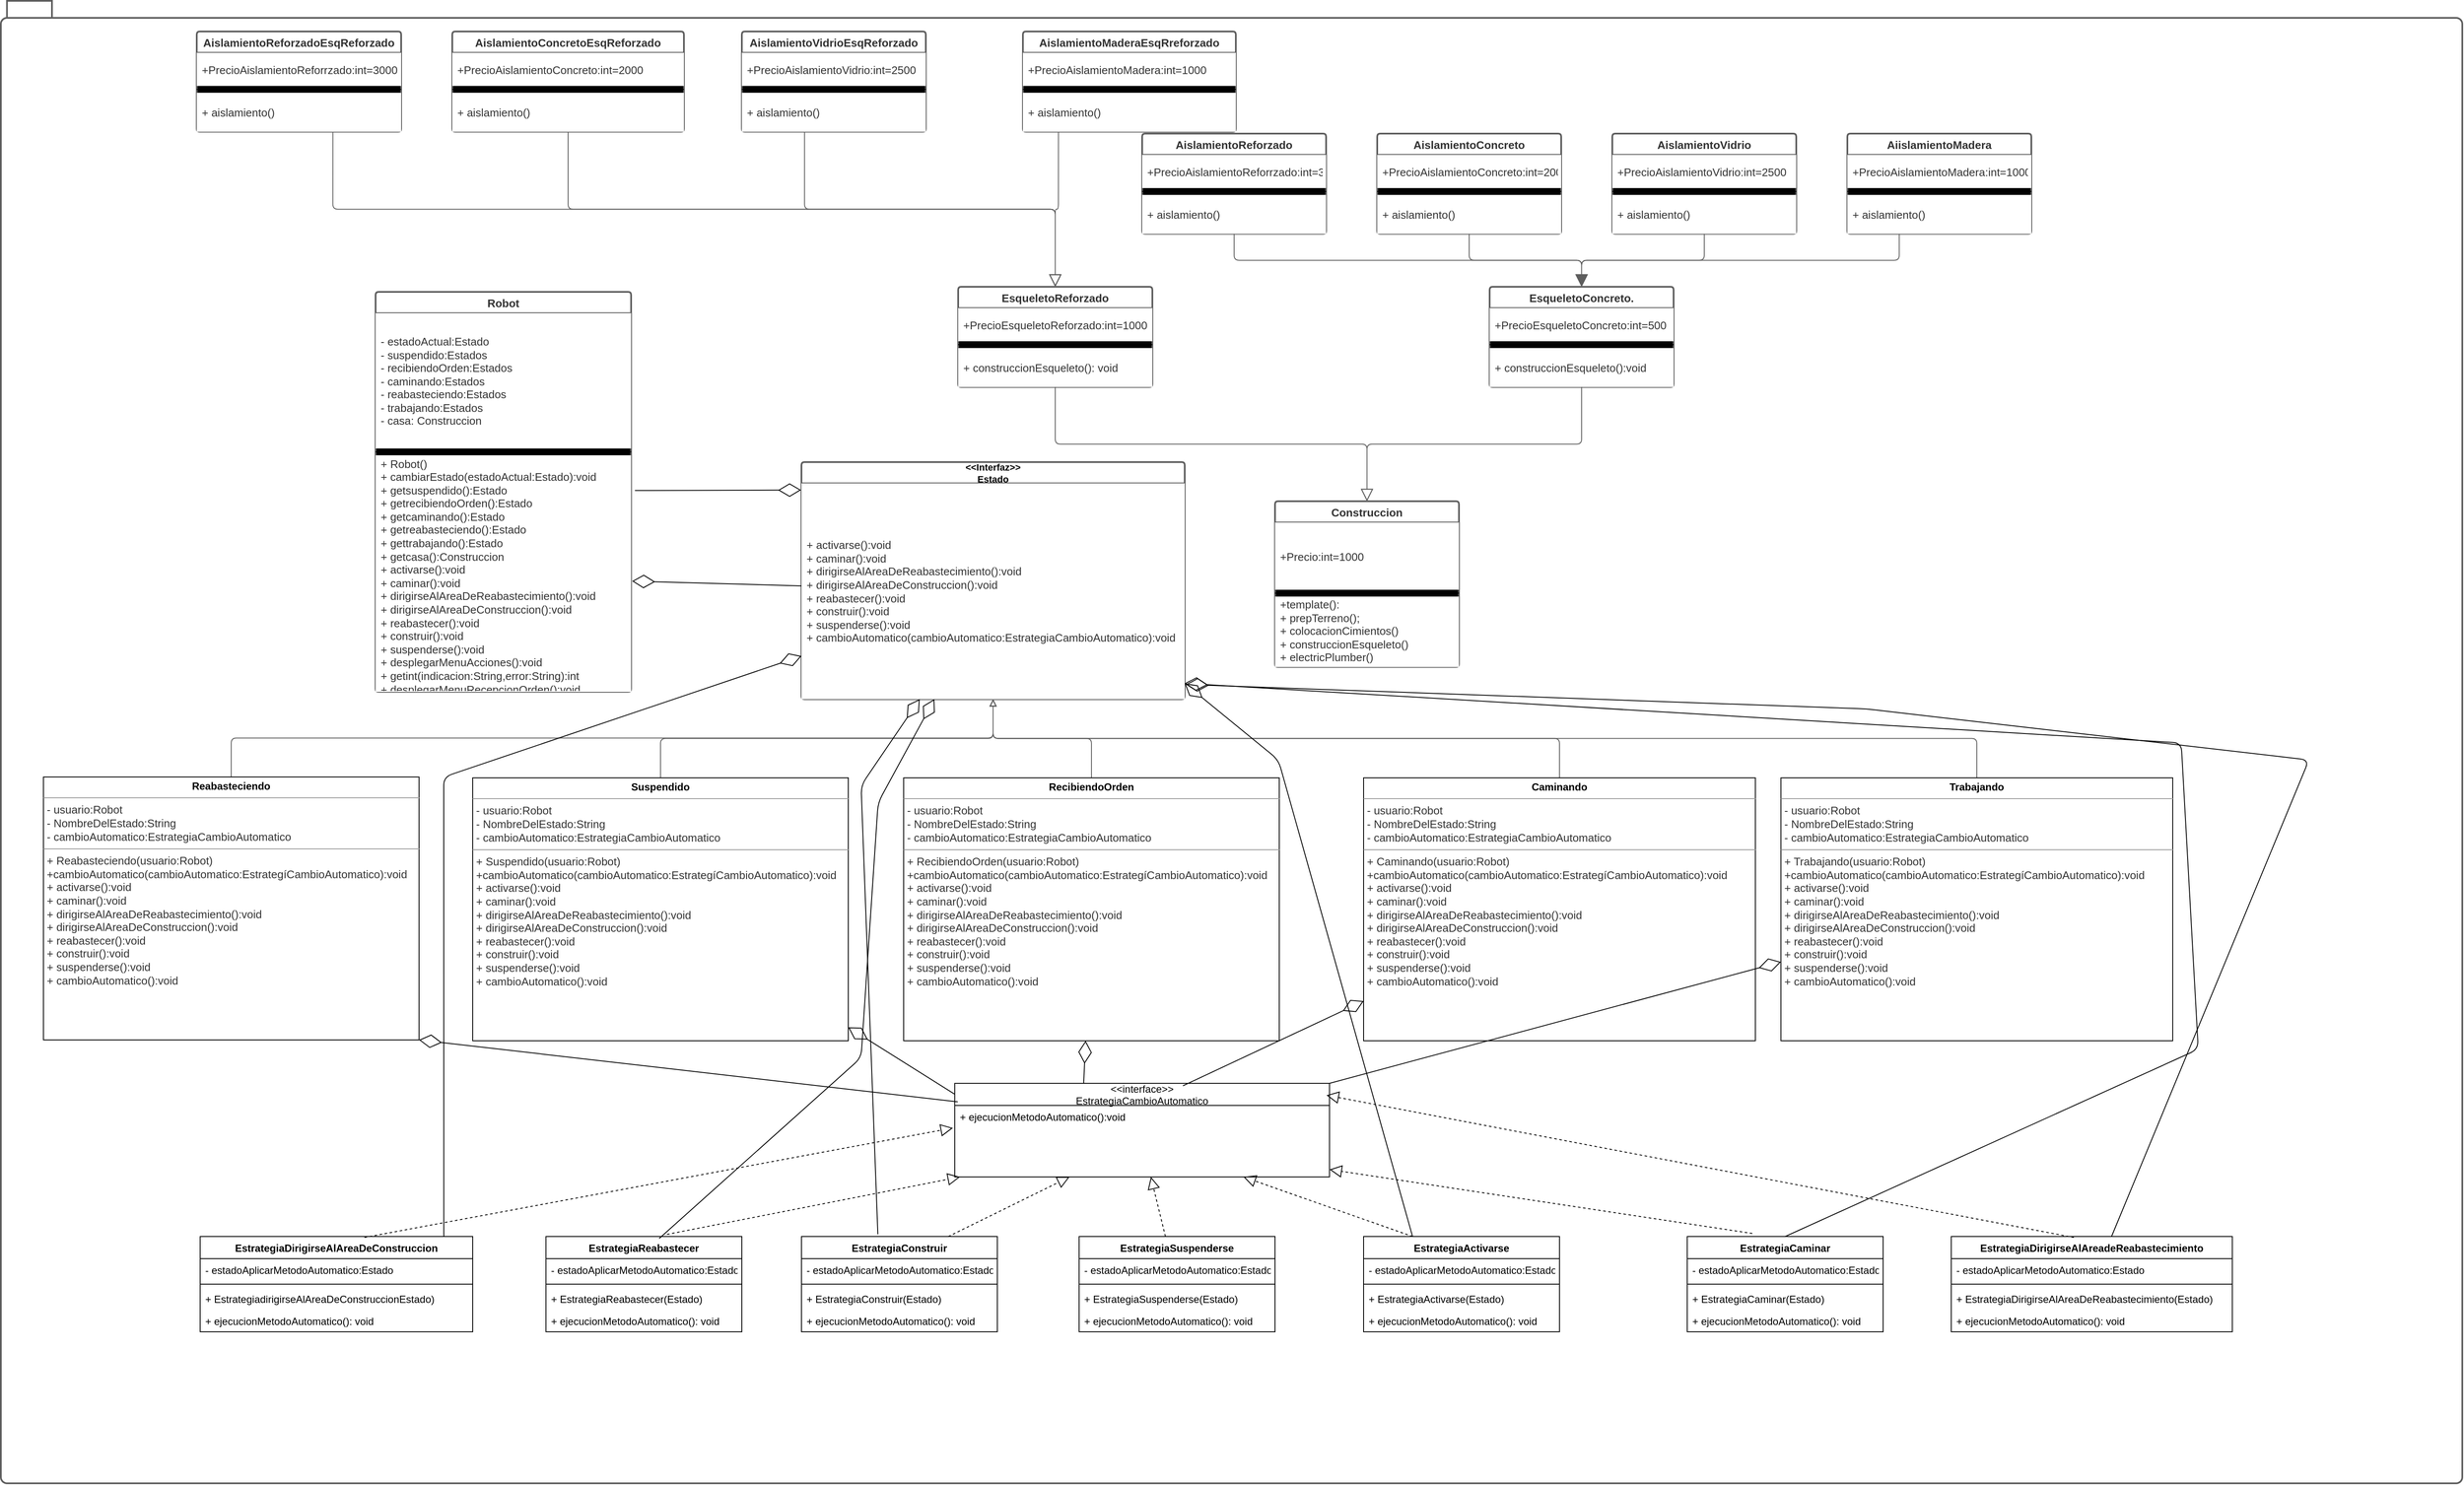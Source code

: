 <mxfile version="13.8.2" type="device"><diagram id="05k5pnpT4-N8WH07giD1" name="Page-1"><mxGraphModel dx="5180" dy="3394" grid="1" gridSize="10" guides="1" tooltips="1" connect="1" arrows="1" fold="1" page="1" pageScale="1" pageWidth="827" pageHeight="1169" math="0" shadow="0"><root><mxCell id="0"/><mxCell id="1" parent="0"/><UserObject label="" lucidchartObjectId="uYEGjodePwQw" id="-1XSPOeFeYUajLbq3IfN-1"><mxCell style="html=1;whiteSpace=wrap;shape=folder;tabPosition=left;fontSize=11;spacing=0;strokeColor=#5e5e5e;strokeOpacity=100;rounded=1;absoluteArcSize=1;arcSize=7.2;fillColor=#FFFFFF;strokeWidth=2;" parent="1" vertex="1"><mxGeometry x="100" y="-372" width="2890" height="1742" as="geometry"/></mxCell></UserObject><mxCell id="-1XSPOeFeYUajLbq3IfN-2" value="Robot" style="html=1;whiteSpace=wrap;swimlane;childLayout=stackLayout;horizontal=1;startSize=26;horizontalStack=0;resizeParent=1;resizeParentMax=0;resizeLast=0;collapsible=0;marginBottom=0;swimlaneFillColor=FFFFFF;startSize=25;fontSize=13;fontColor=#333333;spacing=0;strokeColor=#5e5e5e;strokeOpacity=100;rounded=1;absoluteArcSize=1;arcSize=7.2;fillColor=#FFFFFF;strokeWidth=2;" parent="1" vertex="1"><mxGeometry x="540" y="-30" width="300" height="470" as="geometry"/></mxCell><mxCell id="-1XSPOeFeYUajLbq3IfN-3" value="- estadoActual:Estado&lt;br&gt;- suspendido:Estados&lt;br&gt;- recibiendoOrden:Estados&lt;br&gt;- caminando:Estados&lt;br&gt;- reabasteciendo:Estados&lt;br&gt;- trabajando:Estados&lt;br&gt;- casa: Construccion" style="part=1;html=1;resizeHeight=0;strokeColor=none;fillColor=#FFFFFF;align=left;verticalAlign=middle;spacingLeft=4;spacingRight=4;overflow=hidden;rotatable=0;points=[[0,0.5],[1,0.5]];portConstraint=eastwest;swimlaneFillColor=FFFFFF;strokeOpacity=100;fontSize=13;fontColor=#333333;" parent="-1XSPOeFeYUajLbq3IfN-2" vertex="1"><mxGeometry y="25" width="300" height="159" as="geometry"/></mxCell><mxCell id="-1XSPOeFeYUajLbq3IfN-4" value="" style="line;strokeWidth=1;fillColor=#FFFFFF;align=left;verticalAlign=middle;spacingTop=-1;spacingLeft=3;spacingRight=3;rotatable=0;labelPosition=right;points=[];portConstraint=eastwest;" parent="-1XSPOeFeYUajLbq3IfN-2" vertex="1"><mxGeometry y="184" width="300" height="8" as="geometry"/></mxCell><mxCell id="-1XSPOeFeYUajLbq3IfN-5" value="+ Robot()&lt;br&gt;+ cambiarEstado(estadoActual:Estado):void&lt;br&gt;+ getsuspendido():Estado&lt;br&gt;+ getrecibiendoOrden():Estado&lt;br&gt;+ getcaminando():Estado&lt;br&gt;+ getreabasteciendo():Estado&lt;br&gt;+ gettrabajando():Estado&lt;br&gt;+ getcasa():Construccion&lt;br&gt;+ activarse():void&lt;br&gt;+ caminar():void&lt;br&gt;+ dirigirseAlAreaDeReabastecimiento():void&lt;br&gt;+ dirigirseAlAreaDeConstruccion():void&lt;br&gt;+ reabastecer():void&lt;br&gt;+ construir():void&lt;br&gt;+ suspenderse():void&lt;br&gt;+ desplegarMenuAcciones():void&lt;br&gt;+ getint(indicacion:String,error:String):int&lt;br&gt;+ desplegarMenuRecepcionOrden():void" style="part=1;html=1;resizeHeight=0;strokeColor=none;fillColor=#FFFFFF;align=left;verticalAlign=middle;spacingLeft=4;spacingRight=4;overflow=hidden;rotatable=0;points=[[0,0.5],[1,0.5]];portConstraint=eastwest;swimlaneFillColor=FFFFFF;strokeOpacity=100;fontSize=13;fontColor=#333333;" parent="-1XSPOeFeYUajLbq3IfN-2" vertex="1"><mxGeometry y="192" width="300" height="278" as="geometry"/></mxCell><UserObject label="" lucidchartObjectId="DOGG1RD15ECd" id="-1XSPOeFeYUajLbq3IfN-6"><mxCell style="html=1;jettySize=18;fontSize=11;strokeColor=#5E5E5E;rounded=1;arcSize=12;edgeStyle=orthogonalEdgeStyle;startArrow=none;;endArrow=block;endFill=0;;entryX=0.5;entryY=1.004;entryPerimeter=1;fillColor=#FFFFFF;" parent="1" source="JcuSDNrAMxoYDXczqNGy-8" target="-1XSPOeFeYUajLbq3IfN-87" edge="1"><mxGeometry width="100" height="100" relative="1" as="geometry"><Array as="points"/><mxPoint x="1098" y="541" as="sourcePoint"/></mxGeometry></mxCell></UserObject><UserObject label="" lucidchartObjectId="VOGGeNuwMS12" id="-1XSPOeFeYUajLbq3IfN-7"><mxCell style="html=1;jettySize=18;fontSize=11;strokeColor=#5E5E5E;rounded=1;arcSize=12;edgeStyle=orthogonalEdgeStyle;startArrow=none;;endArrow=block;endFill=0;;exitX=0.5;exitY=0;entryX=0.5;entryY=1.004;entryPerimeter=1;fillColor=#FFFFFF;exitDx=0;exitDy=0;" parent="1" source="JcuSDNrAMxoYDXczqNGy-10" target="-1XSPOeFeYUajLbq3IfN-87" edge="1"><mxGeometry width="100" height="100" relative="1" as="geometry"><Array as="points"/><mxPoint x="188" y="541" as="sourcePoint"/></mxGeometry></mxCell></UserObject><UserObject label="" lucidchartObjectId="WOGGFWvag1Ef" id="-1XSPOeFeYUajLbq3IfN-8"><mxCell style="html=1;jettySize=18;fontSize=11;strokeColor=#5E5E5E;rounded=1;arcSize=12;edgeStyle=orthogonalEdgeStyle;startArrow=none;;endArrow=block;endFill=0;;exitX=0.5;exitY=0;entryX=0.5;entryY=1.004;entryPerimeter=1;fillColor=#FFFFFF;exitDx=0;exitDy=0;" parent="1" source="JcuSDNrAMxoYDXczqNGy-9" target="-1XSPOeFeYUajLbq3IfN-87" edge="1"><mxGeometry width="100" height="100" relative="1" as="geometry"><Array as="points"/><mxPoint x="1422" y="541" as="sourcePoint"/></mxGeometry></mxCell></UserObject><UserObject label="" lucidchartObjectId="UPGGlUPXJLAO" id="-1XSPOeFeYUajLbq3IfN-9"><mxCell style="html=1;jettySize=18;fontSize=11;strokeColor=#5E5E5E;rounded=1;arcSize=12;edgeStyle=orthogonalEdgeStyle;startArrow=none;;endArrow=block;endFill=0;;exitX=0.5;exitY=0;entryX=0.5;entryY=1.004;entryPerimeter=1;fillColor=#FFFFFF;exitDx=0;exitDy=0;" parent="1" source="JcuSDNrAMxoYDXczqNGy-7" target="-1XSPOeFeYUajLbq3IfN-87" edge="1"><mxGeometry width="100" height="100" relative="1" as="geometry"><Array as="points"/><mxPoint x="2334" y="541" as="sourcePoint"/></mxGeometry></mxCell></UserObject><UserObject label="" lucidchartObjectId="UPGG7BDflleA" id="-1XSPOeFeYUajLbq3IfN-10"><mxCell style="html=1;jettySize=18;fontSize=11;strokeColor=#5E5E5E;rounded=1;arcSize=12;edgeStyle=orthogonalEdgeStyle;startArrow=none;;endArrow=block;endFill=0;;exitX=0.5;exitY=0;entryX=0.5;entryY=1.004;entryPerimeter=1;fillColor=#FFFFFF;exitDx=0;exitDy=0;" parent="1" source="JcuSDNrAMxoYDXczqNGy-6" target="-1XSPOeFeYUajLbq3IfN-87" edge="1"><mxGeometry width="100" height="100" relative="1" as="geometry"><Array as="points"/><mxPoint x="1954" y="541" as="sourcePoint"/></mxGeometry></mxCell></UserObject><mxCell id="-1XSPOeFeYUajLbq3IfN-11" value="Construccion" style="html=1;whiteSpace=wrap;swimlane;childLayout=stackLayout;horizontal=1;startSize=26;horizontalStack=0;resizeParent=1;resizeParentMax=0;resizeLast=0;collapsible=0;marginBottom=0;swimlaneFillColor=FFFFFF;startSize=25;fontSize=13;fontColor=#333333;spacing=0;strokeColor=#5e5e5e;strokeOpacity=100;rounded=1;absoluteArcSize=1;arcSize=7.2;fillColor=#FFFFFF;strokeWidth=2;" parent="1" vertex="1"><mxGeometry x="1596" y="216" width="216" height="194.8" as="geometry"/></mxCell><mxCell id="-1XSPOeFeYUajLbq3IfN-12" value="+Precio:int=1000" style="part=1;html=1;resizeHeight=0;strokeColor=none;fillColor=#FFFFFF;align=left;verticalAlign=middle;spacingLeft=4;spacingRight=4;overflow=hidden;rotatable=0;points=[[0,0.5],[1,0.5]];portConstraint=eastwest;swimlaneFillColor=FFFFFF;strokeOpacity=100;fontSize=13;fontColor=#333333;" parent="-1XSPOeFeYUajLbq3IfN-11" vertex="1"><mxGeometry y="25" width="216" height="79" as="geometry"/></mxCell><mxCell id="-1XSPOeFeYUajLbq3IfN-13" value="" style="line;strokeWidth=1;fillColor=#FFFFFF;align=left;verticalAlign=middle;spacingTop=-1;spacingLeft=3;spacingRight=3;rotatable=0;labelPosition=right;points=[];portConstraint=eastwest;" parent="-1XSPOeFeYUajLbq3IfN-11" vertex="1"><mxGeometry y="104" width="216" height="8" as="geometry"/></mxCell><mxCell id="-1XSPOeFeYUajLbq3IfN-14" value="+template():&#10;+ prepTerreno();&#10;+ colocacionCimientos()&#10;+ construccionEsqueleto()&#10;+ electricPlumber()&#10;+ aislamiento()" style="part=1;html=1;resizeHeight=0;strokeColor=none;fillColor=#FFFFFF;align=left;verticalAlign=middle;spacingLeft=4;spacingRight=4;overflow=hidden;rotatable=0;points=[[0,0.5],[1,0.5]];portConstraint=eastwest;swimlaneFillColor=FFFFFF;strokeOpacity=100;fontSize=13;fontColor=#333333;" parent="-1XSPOeFeYUajLbq3IfN-11" vertex="1"><mxGeometry y="112" width="216" height="82.8" as="geometry"/></mxCell><mxCell id="-1XSPOeFeYUajLbq3IfN-40" value="EsqueletoReforzado" style="html=1;whiteSpace=wrap;swimlane;childLayout=stackLayout;horizontal=1;startSize=26;horizontalStack=0;resizeParent=1;resizeParentMax=0;resizeLast=0;collapsible=0;marginBottom=0;swimlaneFillColor=FFFFFF;startSize=25;fontSize=13;fontColor=#333333;spacing=0;strokeColor=#5e5e5e;strokeOpacity=100;rounded=1;absoluteArcSize=1;arcSize=7.2;fillColor=#FFFFFF;strokeWidth=2;" parent="1" vertex="1"><mxGeometry x="1224" y="-36" width="228" height="117.8" as="geometry"/></mxCell><mxCell id="-1XSPOeFeYUajLbq3IfN-41" value="+PrecioEsqueletoReforzado:int=1000" style="part=1;html=1;resizeHeight=0;strokeColor=none;fillColor=#FFFFFF;align=left;verticalAlign=middle;spacingLeft=4;spacingRight=4;overflow=hidden;rotatable=0;points=[[0,0.5],[1,0.5]];portConstraint=eastwest;swimlaneFillColor=FFFFFF;strokeOpacity=100;fontSize=13;fontColor=#333333;" parent="-1XSPOeFeYUajLbq3IfN-40" vertex="1"><mxGeometry y="25" width="228" height="39" as="geometry"/></mxCell><mxCell id="-1XSPOeFeYUajLbq3IfN-42" value="" style="line;strokeWidth=1;fillColor=#FFFFFF;align=left;verticalAlign=middle;spacingTop=-1;spacingLeft=3;spacingRight=3;rotatable=0;labelPosition=right;points=[];portConstraint=eastwest;" parent="-1XSPOeFeYUajLbq3IfN-40" vertex="1"><mxGeometry y="64" width="228" height="8" as="geometry"/></mxCell><mxCell id="-1XSPOeFeYUajLbq3IfN-43" value="+ construccionEsqueleto(): void" style="part=1;html=1;resizeHeight=0;strokeColor=none;fillColor=#FFFFFF;align=left;verticalAlign=middle;spacingLeft=4;spacingRight=4;overflow=hidden;rotatable=0;points=[[0,0.5],[1,0.5]];portConstraint=eastwest;swimlaneFillColor=FFFFFF;strokeOpacity=100;fontSize=13;fontColor=#333333;" parent="-1XSPOeFeYUajLbq3IfN-40" vertex="1"><mxGeometry y="72" width="228" height="45.8" as="geometry"/></mxCell><mxCell id="-1XSPOeFeYUajLbq3IfN-44" value="EsqueletoConcreto." style="html=1;whiteSpace=wrap;swimlane;childLayout=stackLayout;horizontal=1;startSize=26;horizontalStack=0;resizeParent=1;resizeParentMax=0;resizeLast=0;collapsible=0;marginBottom=0;swimlaneFillColor=FFFFFF;startSize=25;fontSize=13;fontColor=#333333;spacing=0;strokeColor=#5e5e5e;strokeOpacity=100;rounded=1;absoluteArcSize=1;arcSize=7.2;fillColor=#FFFFFF;strokeWidth=2;" parent="1" vertex="1"><mxGeometry x="1848" y="-36" width="216" height="117.8" as="geometry"/></mxCell><mxCell id="-1XSPOeFeYUajLbq3IfN-45" value="+PrecioEsqueletoConcreto:int=500" style="part=1;html=1;resizeHeight=0;strokeColor=none;fillColor=#FFFFFF;align=left;verticalAlign=middle;spacingLeft=4;spacingRight=4;overflow=hidden;rotatable=0;points=[[0,0.5],[1,0.5]];portConstraint=eastwest;swimlaneFillColor=FFFFFF;strokeOpacity=100;fontSize=13;fontColor=#333333;" parent="-1XSPOeFeYUajLbq3IfN-44" vertex="1"><mxGeometry y="25" width="216" height="39" as="geometry"/></mxCell><mxCell id="-1XSPOeFeYUajLbq3IfN-46" value="" style="line;strokeWidth=1;fillColor=#FFFFFF;align=left;verticalAlign=middle;spacingTop=-1;spacingLeft=3;spacingRight=3;rotatable=0;labelPosition=right;points=[];portConstraint=eastwest;" parent="-1XSPOeFeYUajLbq3IfN-44" vertex="1"><mxGeometry y="64" width="216" height="8" as="geometry"/></mxCell><mxCell id="-1XSPOeFeYUajLbq3IfN-47" value="+ construccionEsqueleto():void" style="part=1;html=1;resizeHeight=0;strokeColor=none;fillColor=#FFFFFF;align=left;verticalAlign=middle;spacingLeft=4;spacingRight=4;overflow=hidden;rotatable=0;points=[[0,0.5],[1,0.5]];portConstraint=eastwest;swimlaneFillColor=FFFFFF;strokeOpacity=100;fontSize=13;fontColor=#333333;" parent="-1XSPOeFeYUajLbq3IfN-44" vertex="1"><mxGeometry y="72" width="216" height="45.8" as="geometry"/></mxCell><UserObject label="" lucidchartObjectId="2UhHiFvhF6.6" id="-1XSPOeFeYUajLbq3IfN-61"><mxCell style="html=1;jettySize=18;fontSize=11;strokeColor=#5E5E5E;rounded=1;arcSize=12;edgeStyle=orthogonalEdgeStyle;startArrow=none;;endArrow=block;endFill=0;endSize=12;;exitX=0.669;exitY=1.009;exitPerimeter=1;entryX=0.5;entryY=-0.009;entryPerimeter=1;fillColor=#FFFFFF;" parent="1" source="-1XSPOeFeYUajLbq3IfN-36" target="-1XSPOeFeYUajLbq3IfN-40" edge="1"><mxGeometry width="100" height="100" relative="1" as="geometry"><Array as="points"/></mxGeometry></mxCell></UserObject><UserObject label="" lucidchartObjectId="bVhHB1kfpaV4" id="-1XSPOeFeYUajLbq3IfN-62"><mxCell style="html=1;jettySize=18;fontSize=11;strokeColor=#5E5E5E;rounded=1;arcSize=12;edgeStyle=orthogonalEdgeStyle;startArrow=none;;endArrow=block;endFill=0;endSize=12;;exitX=0.5;exitY=1.009;exitPerimeter=1;entryX=0.5;entryY=-0.009;entryPerimeter=1;fillColor=#FFFFFF;" parent="1" source="-1XSPOeFeYUajLbq3IfN-49" target="-1XSPOeFeYUajLbq3IfN-40" edge="1"><mxGeometry width="100" height="100" relative="1" as="geometry"><Array as="points"/></mxGeometry></mxCell></UserObject><UserObject label="" lucidchartObjectId="vVhH9iKMOzB~" id="-1XSPOeFeYUajLbq3IfN-63"><mxCell style="html=1;jettySize=18;fontSize=11;strokeColor=#5E5E5E;rounded=1;arcSize=12;edgeStyle=orthogonalEdgeStyle;startArrow=none;;endArrow=block;endFill=0;endSize=12;;exitX=0.338;exitY=1.009;exitPerimeter=1;entryX=0.5;entryY=-0.009;entryPerimeter=1;fillColor=#FFFFFF;" parent="1" source="-1XSPOeFeYUajLbq3IfN-53" target="-1XSPOeFeYUajLbq3IfN-40" edge="1"><mxGeometry width="100" height="100" relative="1" as="geometry"><Array as="points"/></mxGeometry></mxCell></UserObject><UserObject label="" lucidchartObjectId="kWhH3wc~hFPO" id="-1XSPOeFeYUajLbq3IfN-64"><mxCell style="html=1;jettySize=18;fontSize=11;strokeColor=#5E5E5E;rounded=1;arcSize=12;edgeStyle=orthogonalEdgeStyle;startArrow=none;;endArrow=block;endFill=0;endSize=12;;exitX=0.161;exitY=1.009;exitPerimeter=1;entryX=0.5;entryY=-0.009;entryPerimeter=1;fillColor=#FFFFFF;" parent="1" source="-1XSPOeFeYUajLbq3IfN-57" target="-1XSPOeFeYUajLbq3IfN-40" edge="1"><mxGeometry width="100" height="100" relative="1" as="geometry"><Array as="points"/></mxGeometry></mxCell></UserObject><mxCell id="-1XSPOeFeYUajLbq3IfN-65" value="AislamientoReforzado" style="html=1;whiteSpace=wrap;swimlane;childLayout=stackLayout;horizontal=1;startSize=26;horizontalStack=0;resizeParent=1;resizeParentMax=0;resizeLast=0;collapsible=0;marginBottom=0;swimlaneFillColor=FFFFFF;startSize=25;fontSize=13;fontColor=#333333;spacing=0;strokeColor=#5e5e5e;strokeOpacity=100;rounded=1;absoluteArcSize=1;arcSize=7.2;fillColor=#FFFFFF;strokeWidth=2;" parent="1" vertex="1"><mxGeometry x="1440" y="-216" width="216" height="117.8" as="geometry"/></mxCell><mxCell id="-1XSPOeFeYUajLbq3IfN-66" value="+PrecioAislamientoReforrzado:int=3000" style="part=1;html=1;resizeHeight=0;strokeColor=none;fillColor=#FFFFFF;align=left;verticalAlign=middle;spacingLeft=4;spacingRight=4;overflow=hidden;rotatable=0;points=[[0,0.5],[1,0.5]];portConstraint=eastwest;swimlaneFillColor=FFFFFF;strokeOpacity=100;fontSize=13;fontColor=#333333;" parent="-1XSPOeFeYUajLbq3IfN-65" vertex="1"><mxGeometry y="25" width="216" height="39" as="geometry"/></mxCell><mxCell id="-1XSPOeFeYUajLbq3IfN-67" value="" style="line;strokeWidth=1;fillColor=#FFFFFF;align=left;verticalAlign=middle;spacingTop=-1;spacingLeft=3;spacingRight=3;rotatable=0;labelPosition=right;points=[];portConstraint=eastwest;" parent="-1XSPOeFeYUajLbq3IfN-65" vertex="1"><mxGeometry y="64" width="216" height="8" as="geometry"/></mxCell><mxCell id="-1XSPOeFeYUajLbq3IfN-68" value="+ aislamiento()" style="part=1;html=1;resizeHeight=0;strokeColor=none;fillColor=#FFFFFF;align=left;verticalAlign=middle;spacingLeft=4;spacingRight=4;overflow=hidden;rotatable=0;points=[[0,0.5],[1,0.5]];portConstraint=eastwest;swimlaneFillColor=FFFFFF;strokeOpacity=100;fontSize=13;fontColor=#333333;" parent="-1XSPOeFeYUajLbq3IfN-65" vertex="1"><mxGeometry y="72" width="216" height="45.8" as="geometry"/></mxCell><mxCell id="-1XSPOeFeYUajLbq3IfN-69" value="AislamientoConcreto" style="html=1;whiteSpace=wrap;swimlane;childLayout=stackLayout;horizontal=1;startSize=26;horizontalStack=0;resizeParent=1;resizeParentMax=0;resizeLast=0;collapsible=0;marginBottom=0;swimlaneFillColor=FFFFFF;startSize=25;fontSize=13;fontColor=#333333;spacing=0;strokeColor=#5e5e5e;strokeOpacity=100;rounded=1;absoluteArcSize=1;arcSize=7.2;fillColor=#FFFFFF;strokeWidth=2;" parent="1" vertex="1"><mxGeometry x="1716" y="-216" width="216" height="117.8" as="geometry"/></mxCell><mxCell id="-1XSPOeFeYUajLbq3IfN-70" value="+PrecioAislamientoConcreto:int=2000" style="part=1;html=1;resizeHeight=0;strokeColor=none;fillColor=#FFFFFF;align=left;verticalAlign=middle;spacingLeft=4;spacingRight=4;overflow=hidden;rotatable=0;points=[[0,0.5],[1,0.5]];portConstraint=eastwest;swimlaneFillColor=FFFFFF;strokeOpacity=100;fontSize=13;fontColor=#333333;" parent="-1XSPOeFeYUajLbq3IfN-69" vertex="1"><mxGeometry y="25" width="216" height="39" as="geometry"/></mxCell><mxCell id="-1XSPOeFeYUajLbq3IfN-71" value="" style="line;strokeWidth=1;fillColor=#FFFFFF;align=left;verticalAlign=middle;spacingTop=-1;spacingLeft=3;spacingRight=3;rotatable=0;labelPosition=right;points=[];portConstraint=eastwest;" parent="-1XSPOeFeYUajLbq3IfN-69" vertex="1"><mxGeometry y="64" width="216" height="8" as="geometry"/></mxCell><mxCell id="-1XSPOeFeYUajLbq3IfN-72" value="+ aislamiento()" style="part=1;html=1;resizeHeight=0;strokeColor=none;fillColor=#FFFFFF;align=left;verticalAlign=middle;spacingLeft=4;spacingRight=4;overflow=hidden;rotatable=0;points=[[0,0.5],[1,0.5]];portConstraint=eastwest;swimlaneFillColor=FFFFFF;strokeOpacity=100;fontSize=13;fontColor=#333333;" parent="-1XSPOeFeYUajLbq3IfN-69" vertex="1"><mxGeometry y="72" width="216" height="45.8" as="geometry"/></mxCell><mxCell id="-1XSPOeFeYUajLbq3IfN-73" value="AislamientoVidrio" style="html=1;whiteSpace=wrap;swimlane;childLayout=stackLayout;horizontal=1;startSize=26;horizontalStack=0;resizeParent=1;resizeParentMax=0;resizeLast=0;collapsible=0;marginBottom=0;swimlaneFillColor=FFFFFF;startSize=25;fontSize=13;fontColor=#333333;spacing=0;strokeColor=#5e5e5e;strokeOpacity=100;rounded=1;absoluteArcSize=1;arcSize=7.2;fillColor=#FFFFFF;strokeWidth=2;" parent="1" vertex="1"><mxGeometry x="1992" y="-216" width="216" height="117.8" as="geometry"/></mxCell><mxCell id="-1XSPOeFeYUajLbq3IfN-74" value="+PrecioAislamientoVidrio:int=2500" style="part=1;html=1;resizeHeight=0;strokeColor=none;fillColor=#FFFFFF;align=left;verticalAlign=middle;spacingLeft=4;spacingRight=4;overflow=hidden;rotatable=0;points=[[0,0.5],[1,0.5]];portConstraint=eastwest;swimlaneFillColor=FFFFFF;strokeOpacity=100;fontSize=13;fontColor=#333333;" parent="-1XSPOeFeYUajLbq3IfN-73" vertex="1"><mxGeometry y="25" width="216" height="39" as="geometry"/></mxCell><mxCell id="-1XSPOeFeYUajLbq3IfN-75" value="" style="line;strokeWidth=1;fillColor=#FFFFFF;align=left;verticalAlign=middle;spacingTop=-1;spacingLeft=3;spacingRight=3;rotatable=0;labelPosition=right;points=[];portConstraint=eastwest;" parent="-1XSPOeFeYUajLbq3IfN-73" vertex="1"><mxGeometry y="64" width="216" height="8" as="geometry"/></mxCell><mxCell id="-1XSPOeFeYUajLbq3IfN-76" value="+ aislamiento()" style="part=1;html=1;resizeHeight=0;strokeColor=none;fillColor=#FFFFFF;align=left;verticalAlign=middle;spacingLeft=4;spacingRight=4;overflow=hidden;rotatable=0;points=[[0,0.5],[1,0.5]];portConstraint=eastwest;swimlaneFillColor=FFFFFF;strokeOpacity=100;fontSize=13;fontColor=#333333;" parent="-1XSPOeFeYUajLbq3IfN-73" vertex="1"><mxGeometry y="72" width="216" height="45.8" as="geometry"/></mxCell><mxCell id="-1XSPOeFeYUajLbq3IfN-77" value="AiislamientoMadera" style="html=1;whiteSpace=wrap;swimlane;childLayout=stackLayout;horizontal=1;startSize=26;horizontalStack=0;resizeParent=1;resizeParentMax=0;resizeLast=0;collapsible=0;marginBottom=0;swimlaneFillColor=FFFFFF;startSize=25;fontSize=13;fontColor=#333333;spacing=0;strokeColor=#5e5e5e;strokeOpacity=100;rounded=1;absoluteArcSize=1;arcSize=7.2;fillColor=#FFFFFF;strokeWidth=2;" parent="1" vertex="1"><mxGeometry x="2268" y="-216" width="216" height="117.8" as="geometry"/></mxCell><mxCell id="-1XSPOeFeYUajLbq3IfN-78" value="+PrecioAislamientoMadera:int=1000" style="part=1;html=1;resizeHeight=0;strokeColor=none;fillColor=#FFFFFF;align=left;verticalAlign=middle;spacingLeft=4;spacingRight=4;overflow=hidden;rotatable=0;points=[[0,0.5],[1,0.5]];portConstraint=eastwest;swimlaneFillColor=FFFFFF;strokeOpacity=100;fontSize=13;fontColor=#333333;" parent="-1XSPOeFeYUajLbq3IfN-77" vertex="1"><mxGeometry y="25" width="216" height="39" as="geometry"/></mxCell><mxCell id="-1XSPOeFeYUajLbq3IfN-79" value="" style="line;strokeWidth=1;fillColor=#FFFFFF;align=left;verticalAlign=middle;spacingTop=-1;spacingLeft=3;spacingRight=3;rotatable=0;labelPosition=right;points=[];portConstraint=eastwest;" parent="-1XSPOeFeYUajLbq3IfN-77" vertex="1"><mxGeometry y="64" width="216" height="8" as="geometry"/></mxCell><mxCell id="-1XSPOeFeYUajLbq3IfN-80" value="+ aislamiento()" style="part=1;html=1;resizeHeight=0;strokeColor=none;fillColor=#FFFFFF;align=left;verticalAlign=middle;spacingLeft=4;spacingRight=4;overflow=hidden;rotatable=0;points=[[0,0.5],[1,0.5]];portConstraint=eastwest;swimlaneFillColor=FFFFFF;strokeOpacity=100;fontSize=13;fontColor=#333333;" parent="-1XSPOeFeYUajLbq3IfN-77" vertex="1"><mxGeometry y="72" width="216" height="45.8" as="geometry"/></mxCell><UserObject label="" lucidchartObjectId="MYhH6F~V0nvW" id="-1XSPOeFeYUajLbq3IfN-81"><mxCell style="html=1;jettySize=18;fontSize=11;strokeColor=#5E5E5E;rounded=1;arcSize=12;edgeStyle=orthogonalEdgeStyle;startArrow=none;;endArrow=block;endFill=0;endSize=12;;exitX=0.5;exitY=1.009;exitPerimeter=1;entryX=0.5;entryY=-0.009;entryPerimeter=1;fillColor=#FFFFFF;" parent="1" source="-1XSPOeFeYUajLbq3IfN-65" target="-1XSPOeFeYUajLbq3IfN-44" edge="1"><mxGeometry width="100" height="100" relative="1" as="geometry"><Array as="points"/></mxGeometry></mxCell></UserObject><UserObject label="" lucidchartObjectId="XYhH4.ZQvyqS" id="-1XSPOeFeYUajLbq3IfN-82"><mxCell style="html=1;jettySize=18;fontSize=11;strokeColor=#5E5E5E;rounded=1;arcSize=12;edgeStyle=orthogonalEdgeStyle;startArrow=none;;endArrow=block;endFill=0;endSize=12;;exitX=0.5;exitY=1.009;exitPerimeter=1;entryX=0.5;entryY=-0.009;entryPerimeter=1;fillColor=#FFFFFF;" parent="1" source="-1XSPOeFeYUajLbq3IfN-69" target="-1XSPOeFeYUajLbq3IfN-44" edge="1"><mxGeometry width="100" height="100" relative="1" as="geometry"><Array as="points"/></mxGeometry></mxCell></UserObject><UserObject label="" lucidchartObjectId="aZhHOmG7g7Wl" id="-1XSPOeFeYUajLbq3IfN-83"><mxCell style="html=1;jettySize=18;fontSize=11;strokeColor=#5E5E5E;rounded=1;arcSize=12;edgeStyle=orthogonalEdgeStyle;startArrow=block;endFill=0;startSize=12;;endArrow=none;;exitX=0.5;exitY=-0.009;exitPerimeter=1;entryX=0.5;entryY=1.009;entryPerimeter=1;fillColor=#FFFFFF;" parent="1" source="-1XSPOeFeYUajLbq3IfN-44" target="-1XSPOeFeYUajLbq3IfN-73" edge="1"><mxGeometry width="100" height="100" relative="1" as="geometry"><Array as="points"/></mxGeometry></mxCell></UserObject><UserObject label="" lucidchartObjectId="SZhH1_P32UMD" id="-1XSPOeFeYUajLbq3IfN-84"><mxCell style="html=1;jettySize=18;fontSize=11;strokeColor=#5E5E5E;rounded=1;arcSize=12;edgeStyle=orthogonalEdgeStyle;startArrow=none;;endArrow=block;endFill=0;endSize=12;;exitX=0.278;exitY=1.009;exitPerimeter=1;entryX=0.5;entryY=-0.009;entryPerimeter=1;fillColor=#FFFFFF;" parent="1" source="-1XSPOeFeYUajLbq3IfN-77" target="-1XSPOeFeYUajLbq3IfN-44" edge="1"><mxGeometry width="100" height="100" relative="1" as="geometry"><Array as="points"/></mxGeometry></mxCell></UserObject><UserObject label="" lucidchartObjectId="O6hHTrHI.-n8" id="-1XSPOeFeYUajLbq3IfN-85"><mxCell style="html=1;jettySize=18;fontSize=11;strokeColor=#5E5E5E;rounded=1;arcSize=12;edgeStyle=orthogonalEdgeStyle;startArrow=none;;endArrow=block;endFill=0;endSize=12;;exitX=0.5;exitY=1.009;exitPerimeter=1;entryX=0.5;entryY=-0.005;entryPerimeter=1;fillColor=#FFFFFF;" parent="1" source="-1XSPOeFeYUajLbq3IfN-40" target="-1XSPOeFeYUajLbq3IfN-11" edge="1"><mxGeometry width="100" height="100" relative="1" as="geometry"><Array as="points"/></mxGeometry></mxCell></UserObject><UserObject label="" lucidchartObjectId="O6hHRWK2cWhi" id="-1XSPOeFeYUajLbq3IfN-86"><mxCell style="html=1;jettySize=18;fontSize=11;strokeColor=#5E5E5E;rounded=1;arcSize=12;edgeStyle=orthogonalEdgeStyle;startArrow=none;;endArrow=block;endFill=0;endSize=12;;exitX=0.5;exitY=1.009;exitPerimeter=1;entryX=0.5;entryY=-0.005;entryPerimeter=1;fillColor=#FFFFFF;" parent="1" source="-1XSPOeFeYUajLbq3IfN-44" target="-1XSPOeFeYUajLbq3IfN-11" edge="1"><mxGeometry width="100" height="100" relative="1" as="geometry"><Array as="points"/></mxGeometry></mxCell></UserObject><mxCell id="-1XSPOeFeYUajLbq3IfN-87" value="&amp;lt;&amp;lt;Interfaz&amp;gt;&amp;gt;&lt;br&gt; Estado" style="html=1;whiteSpace=wrap;swimlane;childLayout=stackLayout;horizontal=1;startSize=26;horizontalStack=0;resizeParent=1;resizeParentMax=0;resizeLast=0;collapsible=0;marginBottom=0;swimlaneFillColor=FFFFFF;startSize=25;fontSize=11;fontStyle=1;spacing=0;strokeColor=#5e5e5e;strokeOpacity=100;rounded=1;absoluteArcSize=1;arcSize=7.2;fillColor=#FFFFFF;strokeWidth=2;" parent="1" vertex="1"><mxGeometry x="1040" y="170" width="450" height="278.6" as="geometry"/></mxCell><mxCell id="-1XSPOeFeYUajLbq3IfN-88" value="+ activarse():void&lt;br&gt;+ caminar():void&lt;br&gt;+ dirigirseAlAreaDeReabastecimiento():void&lt;br&gt;+ dirigirseAlAreaDeConstruccion():void&lt;br&gt;+ reabastecer():void&lt;br&gt;+ construir():void&lt;br&gt;+ suspenderse():void&lt;br&gt;+ cambioAutomatico(cambioAutomatico:EstrategiaCambioAutomatico):void&lt;br&gt;" style="part=1;html=1;resizeHeight=0;strokeColor=none;fillColor=#FFFFFF;align=left;verticalAlign=middle;spacingLeft=4;spacingRight=4;overflow=hidden;rotatable=0;points=[[0,0.5],[1,0.5]];portConstraint=eastwest;swimlaneFillColor=FFFFFF;strokeOpacity=100;fontSize=13;fontColor=#333333;" parent="-1XSPOeFeYUajLbq3IfN-87" vertex="1"><mxGeometry y="25" width="450" height="253.6" as="geometry"/></mxCell><mxCell id="-1XSPOeFeYUajLbq3IfN-36" value="AislamientoReforzadoEsqReforzado" style="html=1;whiteSpace=wrap;swimlane;childLayout=stackLayout;horizontal=1;startSize=26;horizontalStack=0;resizeParent=1;resizeParentMax=0;resizeLast=0;collapsible=0;marginBottom=0;swimlaneFillColor=FFFFFF;startSize=25;fontSize=13;fontColor=#333333;spacing=0;strokeColor=#5e5e5e;strokeOpacity=100;rounded=1;absoluteArcSize=1;arcSize=7.2;fillColor=#FFFFFF;strokeWidth=2;" parent="1" vertex="1"><mxGeometry x="330" y="-336" width="240" height="117.8" as="geometry"/></mxCell><mxCell id="-1XSPOeFeYUajLbq3IfN-37" value="+PrecioAislamientoReforrzado:int=3000" style="part=1;html=1;resizeHeight=0;strokeColor=none;fillColor=#FFFFFF;align=left;verticalAlign=middle;spacingLeft=4;spacingRight=4;overflow=hidden;rotatable=0;points=[[0,0.5],[1,0.5]];portConstraint=eastwest;swimlaneFillColor=FFFFFF;strokeOpacity=100;fontSize=13;fontColor=#333333;" parent="-1XSPOeFeYUajLbq3IfN-36" vertex="1"><mxGeometry y="25" width="240" height="39" as="geometry"/></mxCell><mxCell id="-1XSPOeFeYUajLbq3IfN-38" value="" style="line;strokeWidth=1;fillColor=#FFFFFF;align=left;verticalAlign=middle;spacingTop=-1;spacingLeft=3;spacingRight=3;rotatable=0;labelPosition=right;points=[];portConstraint=eastwest;" parent="-1XSPOeFeYUajLbq3IfN-36" vertex="1"><mxGeometry y="64" width="240" height="8" as="geometry"/></mxCell><mxCell id="-1XSPOeFeYUajLbq3IfN-39" value="+ aislamiento()" style="part=1;html=1;resizeHeight=0;strokeColor=none;fillColor=#FFFFFF;align=left;verticalAlign=middle;spacingLeft=4;spacingRight=4;overflow=hidden;rotatable=0;points=[[0,0.5],[1,0.5]];portConstraint=eastwest;swimlaneFillColor=FFFFFF;strokeOpacity=100;fontSize=13;fontColor=#333333;" parent="-1XSPOeFeYUajLbq3IfN-36" vertex="1"><mxGeometry y="72" width="240" height="45.8" as="geometry"/></mxCell><mxCell id="-1XSPOeFeYUajLbq3IfN-49" value="AislamientoConcretoEsqReforzado" style="html=1;whiteSpace=wrap;swimlane;childLayout=stackLayout;horizontal=1;startSize=26;horizontalStack=0;resizeParent=1;resizeParentMax=0;resizeLast=0;collapsible=0;marginBottom=0;swimlaneFillColor=FFFFFF;startSize=25;fontSize=13;fontColor=#333333;spacing=0;strokeColor=#5e5e5e;strokeOpacity=100;rounded=1;absoluteArcSize=1;arcSize=7.2;fillColor=#FFFFFF;strokeWidth=2;" parent="1" vertex="1"><mxGeometry x="630" y="-336" width="272" height="117.8" as="geometry"/></mxCell><mxCell id="-1XSPOeFeYUajLbq3IfN-50" value="+PrecioAislamientoConcreto:int=2000" style="part=1;html=1;resizeHeight=0;strokeColor=none;fillColor=#FFFFFF;align=left;verticalAlign=middle;spacingLeft=4;spacingRight=4;overflow=hidden;rotatable=0;points=[[0,0.5],[1,0.5]];portConstraint=eastwest;swimlaneFillColor=FFFFFF;strokeOpacity=100;fontSize=13;fontColor=#333333;" parent="-1XSPOeFeYUajLbq3IfN-49" vertex="1"><mxGeometry y="25" width="272" height="39" as="geometry"/></mxCell><mxCell id="-1XSPOeFeYUajLbq3IfN-51" value="" style="line;strokeWidth=1;fillColor=#FFFFFF;align=left;verticalAlign=middle;spacingTop=-1;spacingLeft=3;spacingRight=3;rotatable=0;labelPosition=right;points=[];portConstraint=eastwest;" parent="-1XSPOeFeYUajLbq3IfN-49" vertex="1"><mxGeometry y="64" width="272" height="8" as="geometry"/></mxCell><mxCell id="-1XSPOeFeYUajLbq3IfN-52" value="+ aislamiento()" style="part=1;html=1;resizeHeight=0;strokeColor=none;fillColor=#FFFFFF;align=left;verticalAlign=middle;spacingLeft=4;spacingRight=4;overflow=hidden;rotatable=0;points=[[0,0.5],[1,0.5]];portConstraint=eastwest;swimlaneFillColor=FFFFFF;strokeOpacity=100;fontSize=13;fontColor=#333333;" parent="-1XSPOeFeYUajLbq3IfN-49" vertex="1"><mxGeometry y="72" width="272" height="45.8" as="geometry"/></mxCell><mxCell id="-1XSPOeFeYUajLbq3IfN-53" value="AislamientoVidrioEsqReforzado" style="html=1;whiteSpace=wrap;swimlane;childLayout=stackLayout;horizontal=1;startSize=26;horizontalStack=0;resizeParent=1;resizeParentMax=0;resizeLast=0;collapsible=0;marginBottom=0;swimlaneFillColor=FFFFFF;startSize=25;fontSize=13;fontColor=#333333;spacing=0;strokeColor=#5e5e5e;strokeOpacity=100;rounded=1;absoluteArcSize=1;arcSize=7.2;fillColor=#FFFFFF;strokeWidth=2;" parent="1" vertex="1"><mxGeometry x="970" y="-336" width="216" height="117.8" as="geometry"/></mxCell><mxCell id="-1XSPOeFeYUajLbq3IfN-54" value="+PrecioAislamientoVidrio:int=2500" style="part=1;html=1;resizeHeight=0;strokeColor=none;fillColor=#FFFFFF;align=left;verticalAlign=middle;spacingLeft=4;spacingRight=4;overflow=hidden;rotatable=0;points=[[0,0.5],[1,0.5]];portConstraint=eastwest;swimlaneFillColor=FFFFFF;strokeOpacity=100;fontSize=13;fontColor=#333333;" parent="-1XSPOeFeYUajLbq3IfN-53" vertex="1"><mxGeometry y="25" width="216" height="39" as="geometry"/></mxCell><mxCell id="-1XSPOeFeYUajLbq3IfN-55" value="" style="line;strokeWidth=1;fillColor=#FFFFFF;align=left;verticalAlign=middle;spacingTop=-1;spacingLeft=3;spacingRight=3;rotatable=0;labelPosition=right;points=[];portConstraint=eastwest;" parent="-1XSPOeFeYUajLbq3IfN-53" vertex="1"><mxGeometry y="64" width="216" height="8" as="geometry"/></mxCell><mxCell id="-1XSPOeFeYUajLbq3IfN-56" value="+ aislamiento()" style="part=1;html=1;resizeHeight=0;strokeColor=none;fillColor=#FFFFFF;align=left;verticalAlign=middle;spacingLeft=4;spacingRight=4;overflow=hidden;rotatable=0;points=[[0,0.5],[1,0.5]];portConstraint=eastwest;swimlaneFillColor=FFFFFF;strokeOpacity=100;fontSize=13;fontColor=#333333;" parent="-1XSPOeFeYUajLbq3IfN-53" vertex="1"><mxGeometry y="72" width="216" height="45.8" as="geometry"/></mxCell><mxCell id="-1XSPOeFeYUajLbq3IfN-57" value="AislamientoMaderaEsqRreforzado" style="html=1;whiteSpace=wrap;swimlane;childLayout=stackLayout;horizontal=1;startSize=26;horizontalStack=0;resizeParent=1;resizeParentMax=0;resizeLast=0;collapsible=0;marginBottom=0;swimlaneFillColor=FFFFFF;startSize=25;fontSize=13;fontColor=#333333;spacing=0;strokeColor=#5e5e5e;strokeOpacity=100;rounded=1;absoluteArcSize=1;arcSize=7.2;fillColor=#FFFFFF;strokeWidth=2;" parent="1" vertex="1"><mxGeometry x="1300" y="-336" width="250" height="117.8" as="geometry"/></mxCell><mxCell id="-1XSPOeFeYUajLbq3IfN-58" value="+PrecioAislamientoMadera:int=1000" style="part=1;html=1;resizeHeight=0;strokeColor=none;fillColor=#FFFFFF;align=left;verticalAlign=middle;spacingLeft=4;spacingRight=4;overflow=hidden;rotatable=0;points=[[0,0.5],[1,0.5]];portConstraint=eastwest;swimlaneFillColor=FFFFFF;strokeOpacity=100;fontSize=13;fontColor=#333333;" parent="-1XSPOeFeYUajLbq3IfN-57" vertex="1"><mxGeometry y="25" width="250" height="39" as="geometry"/></mxCell><mxCell id="-1XSPOeFeYUajLbq3IfN-59" value="" style="line;strokeWidth=1;fillColor=#FFFFFF;align=left;verticalAlign=middle;spacingTop=-1;spacingLeft=3;spacingRight=3;rotatable=0;labelPosition=right;points=[];portConstraint=eastwest;" parent="-1XSPOeFeYUajLbq3IfN-57" vertex="1"><mxGeometry y="64" width="250" height="8" as="geometry"/></mxCell><mxCell id="-1XSPOeFeYUajLbq3IfN-60" value="+ aislamiento()" style="part=1;html=1;resizeHeight=0;strokeColor=none;fillColor=#FFFFFF;align=left;verticalAlign=middle;spacingLeft=4;spacingRight=4;overflow=hidden;rotatable=0;points=[[0,0.5],[1,0.5]];portConstraint=eastwest;swimlaneFillColor=FFFFFF;strokeOpacity=100;fontSize=13;fontColor=#333333;" parent="-1XSPOeFeYUajLbq3IfN-57" vertex="1"><mxGeometry y="72" width="250" height="45.8" as="geometry"/></mxCell><mxCell id="JcuSDNrAMxoYDXczqNGy-2" value="" style="endArrow=diamondThin;endFill=0;endSize=24;html=1;entryX=1.004;entryY=0.532;entryDx=0;entryDy=0;entryPerimeter=0;" parent="1" source="-1XSPOeFeYUajLbq3IfN-88" target="-1XSPOeFeYUajLbq3IfN-5" edge="1"><mxGeometry width="160" relative="1" as="geometry"><mxPoint x="870" y="312.69" as="sourcePoint"/><mxPoint x="1030" y="312.69" as="targetPoint"/></mxGeometry></mxCell><mxCell id="JcuSDNrAMxoYDXczqNGy-4" value="" style="endArrow=diamondThin;endFill=0;endSize=24;html=1;entryX=-0.001;entryY=0.031;entryDx=0;entryDy=0;entryPerimeter=0;exitX=1.015;exitY=0.149;exitDx=0;exitDy=0;exitPerimeter=0;" parent="1" source="-1XSPOeFeYUajLbq3IfN-5" target="-1XSPOeFeYUajLbq3IfN-88" edge="1"><mxGeometry width="160" relative="1" as="geometry"><mxPoint x="1050" y="329.52" as="sourcePoint"/><mxPoint x="851.2" y="326.235" as="targetPoint"/></mxGeometry></mxCell><mxCell id="JcuSDNrAMxoYDXczqNGy-6" value="&lt;p style=&quot;margin: 0px ; margin-top: 4px ; text-align: center&quot;&gt;&lt;b&gt;Caminando&lt;/b&gt;&lt;/p&gt;&lt;hr size=&quot;1&quot;&gt;&lt;p style=&quot;margin: 0px ; margin-left: 4px&quot;&gt;&lt;span style=&quot;color: rgb(51 , 51 , 51) ; font-size: 13px&quot;&gt;- usuario:Robot&lt;/span&gt;&lt;br style=&quot;color: rgb(51 , 51 , 51) ; font-size: 13px&quot;&gt;&lt;span style=&quot;color: rgb(51 , 51 , 51) ; font-size: 13px&quot;&gt;- NombreDelEstado:String&lt;/span&gt;&lt;br style=&quot;color: rgb(51 , 51 , 51) ; font-size: 13px&quot;&gt;&lt;span style=&quot;color: rgb(51 , 51 , 51) ; font-size: 13px&quot;&gt;- cambioAutomatico:EstrategiaCambioAutomatico&lt;/span&gt;&lt;br&gt;&lt;/p&gt;&lt;hr size=&quot;1&quot;&gt;&lt;p style=&quot;margin: 0px ; margin-left: 4px&quot;&gt;&lt;span style=&quot;color: rgb(51 , 51 , 51) ; font-size: 13px&quot;&gt;+ Caminando(usuario:Robot)&lt;/span&gt;&lt;br style=&quot;color: rgb(51 , 51 , 51) ; font-size: 13px&quot;&gt;&lt;span style=&quot;color: rgb(51 , 51 , 51) ; font-size: 13px&quot;&gt;+cambioAutomatico(cambioAutomatico:EstrategíCambioAutomatico):void&lt;/span&gt;&lt;br style=&quot;color: rgb(51 , 51 , 51) ; font-size: 13px&quot;&gt;&lt;span style=&quot;color: rgb(51 , 51 , 51) ; font-size: 13px&quot;&gt;+ activarse():void&lt;/span&gt;&lt;br style=&quot;color: rgb(51 , 51 , 51) ; font-size: 13px&quot;&gt;&lt;span style=&quot;color: rgb(51 , 51 , 51) ; font-size: 13px&quot;&gt;+ caminar():void&lt;/span&gt;&lt;br style=&quot;color: rgb(51 , 51 , 51) ; font-size: 13px&quot;&gt;&lt;span style=&quot;color: rgb(51 , 51 , 51) ; font-size: 13px&quot;&gt;+ dirigirseAlAreaDeReabastecimiento():void&lt;/span&gt;&lt;br style=&quot;color: rgb(51 , 51 , 51) ; font-size: 13px&quot;&gt;&lt;span style=&quot;color: rgb(51 , 51 , 51) ; font-size: 13px&quot;&gt;+ dirigirseAlAreaDeConstruccion():void&lt;/span&gt;&lt;br style=&quot;color: rgb(51 , 51 , 51) ; font-size: 13px&quot;&gt;&lt;span style=&quot;color: rgb(51 , 51 , 51) ; font-size: 13px&quot;&gt;+ reabastecer():void&lt;/span&gt;&lt;br style=&quot;color: rgb(51 , 51 , 51) ; font-size: 13px&quot;&gt;&lt;span style=&quot;color: rgb(51 , 51 , 51) ; font-size: 13px&quot;&gt;+ construir():void&lt;/span&gt;&lt;br style=&quot;color: rgb(51 , 51 , 51) ; font-size: 13px&quot;&gt;&lt;span style=&quot;color: rgb(51 , 51 , 51) ; font-size: 13px&quot;&gt;+ suspenderse():void&lt;/span&gt;&lt;br&gt;&lt;/p&gt;&lt;p style=&quot;margin: 0px ; margin-left: 4px&quot;&gt;&lt;span style=&quot;color: rgb(51 , 51 , 51) ; font-size: 13px&quot;&gt;+ cambioAutomatico():void&lt;/span&gt;&lt;/p&gt;" style="verticalAlign=top;align=left;overflow=fill;fontSize=12;fontFamily=Helvetica;html=1;" parent="1" vertex="1"><mxGeometry x="1700" y="541" width="460" height="309" as="geometry"/></mxCell><mxCell id="JcuSDNrAMxoYDXczqNGy-7" value="&lt;p style=&quot;margin: 0px ; margin-top: 4px ; text-align: center&quot;&gt;&lt;b&gt;Trabajando&lt;/b&gt;&lt;/p&gt;&lt;hr size=&quot;1&quot;&gt;&lt;p style=&quot;margin: 0px ; margin-left: 4px&quot;&gt;&lt;span style=&quot;color: rgb(51 , 51 , 51) ; font-size: 13px&quot;&gt;- usuario:Robot&lt;/span&gt;&lt;br style=&quot;color: rgb(51 , 51 , 51) ; font-size: 13px&quot;&gt;&lt;span style=&quot;color: rgb(51 , 51 , 51) ; font-size: 13px&quot;&gt;- NombreDelEstado:String&lt;/span&gt;&lt;br style=&quot;color: rgb(51 , 51 , 51) ; font-size: 13px&quot;&gt;&lt;span style=&quot;color: rgb(51 , 51 , 51) ; font-size: 13px&quot;&gt;- cambioAutomatico:EstrategiaCambioAutomatico&lt;/span&gt;&lt;br&gt;&lt;/p&gt;&lt;hr size=&quot;1&quot;&gt;&lt;p style=&quot;margin: 0px ; margin-left: 4px&quot;&gt;&lt;span style=&quot;color: rgb(51 , 51 , 51) ; font-size: 13px&quot;&gt;+ Trabajando(usuario:Robot)&lt;/span&gt;&lt;br style=&quot;color: rgb(51 , 51 , 51) ; font-size: 13px&quot;&gt;&lt;span style=&quot;color: rgb(51 , 51 , 51) ; font-size: 13px&quot;&gt;+cambioAutomatico(cambioAutomatico:EstrategíCambioAutomatico):void&lt;/span&gt;&lt;br style=&quot;color: rgb(51 , 51 , 51) ; font-size: 13px&quot;&gt;&lt;span style=&quot;color: rgb(51 , 51 , 51) ; font-size: 13px&quot;&gt;+ activarse():void&lt;/span&gt;&lt;br style=&quot;color: rgb(51 , 51 , 51) ; font-size: 13px&quot;&gt;&lt;span style=&quot;color: rgb(51 , 51 , 51) ; font-size: 13px&quot;&gt;+ caminar():void&lt;/span&gt;&lt;br style=&quot;color: rgb(51 , 51 , 51) ; font-size: 13px&quot;&gt;&lt;span style=&quot;color: rgb(51 , 51 , 51) ; font-size: 13px&quot;&gt;+ dirigirseAlAreaDeReabastecimiento():void&lt;/span&gt;&lt;br style=&quot;color: rgb(51 , 51 , 51) ; font-size: 13px&quot;&gt;&lt;span style=&quot;color: rgb(51 , 51 , 51) ; font-size: 13px&quot;&gt;+ dirigirseAlAreaDeConstruccion():void&lt;/span&gt;&lt;br style=&quot;color: rgb(51 , 51 , 51) ; font-size: 13px&quot;&gt;&lt;span style=&quot;color: rgb(51 , 51 , 51) ; font-size: 13px&quot;&gt;+ reabastecer():void&lt;/span&gt;&lt;br style=&quot;color: rgb(51 , 51 , 51) ; font-size: 13px&quot;&gt;&lt;span style=&quot;color: rgb(51 , 51 , 51) ; font-size: 13px&quot;&gt;+ construir():void&lt;/span&gt;&lt;br style=&quot;color: rgb(51 , 51 , 51) ; font-size: 13px&quot;&gt;&lt;span style=&quot;color: rgb(51 , 51 , 51) ; font-size: 13px&quot;&gt;+ suspenderse():void&lt;/span&gt;&lt;br&gt;&lt;/p&gt;&lt;p style=&quot;margin: 0px ; margin-left: 4px&quot;&gt;&lt;span style=&quot;color: rgb(51 , 51 , 51) ; font-size: 13px&quot;&gt;+ cambioAutomatico():void&lt;/span&gt;&lt;/p&gt;" style="verticalAlign=top;align=left;overflow=fill;fontSize=12;fontFamily=Helvetica;html=1;" parent="1" vertex="1"><mxGeometry x="2190" y="541" width="460" height="309" as="geometry"/></mxCell><mxCell id="JcuSDNrAMxoYDXczqNGy-8" value="&lt;p style=&quot;margin: 0px ; margin-top: 4px ; text-align: center&quot;&gt;&lt;b&gt;Suspendido&lt;/b&gt;&lt;/p&gt;&lt;hr size=&quot;1&quot;&gt;&lt;p style=&quot;margin: 0px ; margin-left: 4px&quot;&gt;&lt;span style=&quot;color: rgb(51 , 51 , 51) ; font-size: 13px&quot;&gt;- usuario:Robot&lt;/span&gt;&lt;br style=&quot;color: rgb(51 , 51 , 51) ; font-size: 13px&quot;&gt;&lt;span style=&quot;color: rgb(51 , 51 , 51) ; font-size: 13px&quot;&gt;- NombreDelEstado:String&lt;/span&gt;&lt;br style=&quot;color: rgb(51 , 51 , 51) ; font-size: 13px&quot;&gt;&lt;span style=&quot;color: rgb(51 , 51 , 51) ; font-size: 13px&quot;&gt;- cambioAutomatico:EstrategiaCambioAutomatico&lt;/span&gt;&lt;br&gt;&lt;/p&gt;&lt;hr size=&quot;1&quot;&gt;&lt;p style=&quot;margin: 0px ; margin-left: 4px&quot;&gt;&lt;span style=&quot;color: rgb(51 , 51 , 51) ; font-size: 13px&quot;&gt;+ Suspendido(usuario:Robot)&lt;/span&gt;&lt;br style=&quot;color: rgb(51 , 51 , 51) ; font-size: 13px&quot;&gt;&lt;span style=&quot;color: rgb(51 , 51 , 51) ; font-size: 13px&quot;&gt;+cambioAutomatico(cambioAutomatico:EstrategíCambioAutomatico):void&lt;/span&gt;&lt;br style=&quot;color: rgb(51 , 51 , 51) ; font-size: 13px&quot;&gt;&lt;span style=&quot;color: rgb(51 , 51 , 51) ; font-size: 13px&quot;&gt;+ activarse():void&lt;/span&gt;&lt;br style=&quot;color: rgb(51 , 51 , 51) ; font-size: 13px&quot;&gt;&lt;span style=&quot;color: rgb(51 , 51 , 51) ; font-size: 13px&quot;&gt;+ caminar():void&lt;/span&gt;&lt;br style=&quot;color: rgb(51 , 51 , 51) ; font-size: 13px&quot;&gt;&lt;span style=&quot;color: rgb(51 , 51 , 51) ; font-size: 13px&quot;&gt;+ dirigirseAlAreaDeReabastecimiento():void&lt;/span&gt;&lt;br style=&quot;color: rgb(51 , 51 , 51) ; font-size: 13px&quot;&gt;&lt;span style=&quot;color: rgb(51 , 51 , 51) ; font-size: 13px&quot;&gt;+ dirigirseAlAreaDeConstruccion():void&lt;/span&gt;&lt;br style=&quot;color: rgb(51 , 51 , 51) ; font-size: 13px&quot;&gt;&lt;span style=&quot;color: rgb(51 , 51 , 51) ; font-size: 13px&quot;&gt;+ reabastecer():void&lt;/span&gt;&lt;br style=&quot;color: rgb(51 , 51 , 51) ; font-size: 13px&quot;&gt;&lt;span style=&quot;color: rgb(51 , 51 , 51) ; font-size: 13px&quot;&gt;+ construir():void&lt;/span&gt;&lt;br style=&quot;color: rgb(51 , 51 , 51) ; font-size: 13px&quot;&gt;&lt;span style=&quot;color: rgb(51 , 51 , 51) ; font-size: 13px&quot;&gt;+ suspenderse():void&lt;/span&gt;&lt;br&gt;&lt;/p&gt;&lt;p style=&quot;margin: 0px ; margin-left: 4px&quot;&gt;&lt;span style=&quot;color: rgb(51 , 51 , 51) ; font-size: 13px&quot;&gt;+ cambioAutomatico():void&lt;/span&gt;&lt;/p&gt;" style="verticalAlign=top;align=left;overflow=fill;fontSize=12;fontFamily=Helvetica;html=1;" parent="1" vertex="1"><mxGeometry x="654" y="541" width="441" height="309" as="geometry"/></mxCell><mxCell id="JcuSDNrAMxoYDXczqNGy-9" value="&lt;p style=&quot;margin: 0px ; margin-top: 4px ; text-align: center&quot;&gt;&lt;b&gt;RecibiendoOrden&lt;/b&gt;&lt;/p&gt;&lt;hr size=&quot;1&quot;&gt;&lt;p style=&quot;margin: 0px ; margin-left: 4px&quot;&gt;&lt;span style=&quot;color: rgb(51 , 51 , 51) ; font-size: 13px&quot;&gt;- usuario:Robot&lt;/span&gt;&lt;br style=&quot;color: rgb(51 , 51 , 51) ; font-size: 13px&quot;&gt;&lt;span style=&quot;color: rgb(51 , 51 , 51) ; font-size: 13px&quot;&gt;- NombreDelEstado:String&lt;/span&gt;&lt;br style=&quot;color: rgb(51 , 51 , 51) ; font-size: 13px&quot;&gt;&lt;span style=&quot;color: rgb(51 , 51 , 51) ; font-size: 13px&quot;&gt;- cambioAutomatico:EstrategiaCambioAutomatico&lt;/span&gt;&lt;br&gt;&lt;/p&gt;&lt;hr size=&quot;1&quot;&gt;&lt;p style=&quot;margin: 0px ; margin-left: 4px&quot;&gt;&lt;span style=&quot;color: rgb(51 , 51 , 51) ; font-size: 13px&quot;&gt;+ RecibiendoOrden(usuario:Robot)&lt;/span&gt;&lt;br style=&quot;color: rgb(51 , 51 , 51) ; font-size: 13px&quot;&gt;&lt;span style=&quot;color: rgb(51 , 51 , 51) ; font-size: 13px&quot;&gt;+cambioAutomatico(cambioAutomatico:EstrategíCambioAutomatico):void&lt;/span&gt;&lt;br style=&quot;color: rgb(51 , 51 , 51) ; font-size: 13px&quot;&gt;&lt;span style=&quot;color: rgb(51 , 51 , 51) ; font-size: 13px&quot;&gt;+ activarse():void&lt;/span&gt;&lt;br style=&quot;color: rgb(51 , 51 , 51) ; font-size: 13px&quot;&gt;&lt;span style=&quot;color: rgb(51 , 51 , 51) ; font-size: 13px&quot;&gt;+ caminar():void&lt;/span&gt;&lt;br style=&quot;color: rgb(51 , 51 , 51) ; font-size: 13px&quot;&gt;&lt;span style=&quot;color: rgb(51 , 51 , 51) ; font-size: 13px&quot;&gt;+ dirigirseAlAreaDeReabastecimiento():void&lt;/span&gt;&lt;br style=&quot;color: rgb(51 , 51 , 51) ; font-size: 13px&quot;&gt;&lt;span style=&quot;color: rgb(51 , 51 , 51) ; font-size: 13px&quot;&gt;+ dirigirseAlAreaDeConstruccion():void&lt;/span&gt;&lt;br style=&quot;color: rgb(51 , 51 , 51) ; font-size: 13px&quot;&gt;&lt;span style=&quot;color: rgb(51 , 51 , 51) ; font-size: 13px&quot;&gt;+ reabastecer():void&lt;/span&gt;&lt;br style=&quot;color: rgb(51 , 51 , 51) ; font-size: 13px&quot;&gt;&lt;span style=&quot;color: rgb(51 , 51 , 51) ; font-size: 13px&quot;&gt;+ construir():void&lt;/span&gt;&lt;br style=&quot;color: rgb(51 , 51 , 51) ; font-size: 13px&quot;&gt;&lt;span style=&quot;color: rgb(51 , 51 , 51) ; font-size: 13px&quot;&gt;+ suspenderse():void&lt;/span&gt;&lt;br&gt;&lt;/p&gt;&lt;p style=&quot;margin: 0px ; margin-left: 4px&quot;&gt;&lt;span style=&quot;color: rgb(51 , 51 , 51) ; font-size: 13px&quot;&gt;+ cambioAutomatico():void&lt;/span&gt;&lt;/p&gt;" style="verticalAlign=top;align=left;overflow=fill;fontSize=12;fontFamily=Helvetica;html=1;" parent="1" vertex="1"><mxGeometry x="1160" y="541" width="441" height="309" as="geometry"/></mxCell><mxCell id="JcuSDNrAMxoYDXczqNGy-10" value="&lt;p style=&quot;margin: 0px ; margin-top: 4px ; text-align: center&quot;&gt;&lt;b&gt;Reabasteciendo&lt;/b&gt;&lt;/p&gt;&lt;hr size=&quot;1&quot;&gt;&lt;p style=&quot;margin: 0px ; margin-left: 4px&quot;&gt;&lt;span style=&quot;color: rgb(51 , 51 , 51) ; font-size: 13px&quot;&gt;- usuario:Robot&lt;/span&gt;&lt;br style=&quot;color: rgb(51 , 51 , 51) ; font-size: 13px&quot;&gt;&lt;span style=&quot;color: rgb(51 , 51 , 51) ; font-size: 13px&quot;&gt;- NombreDelEstado:String&lt;/span&gt;&lt;br style=&quot;color: rgb(51 , 51 , 51) ; font-size: 13px&quot;&gt;&lt;span style=&quot;color: rgb(51 , 51 , 51) ; font-size: 13px&quot;&gt;- cambioAutomatico:EstrategiaCambioAutomatico&lt;/span&gt;&lt;br&gt;&lt;/p&gt;&lt;hr size=&quot;1&quot;&gt;&lt;p style=&quot;margin: 0px ; margin-left: 4px&quot;&gt;&lt;span style=&quot;color: rgb(51 , 51 , 51) ; font-size: 13px&quot;&gt;+ Reabasteciendo(usuario:Robot)&lt;/span&gt;&lt;br style=&quot;color: rgb(51 , 51 , 51) ; font-size: 13px&quot;&gt;&lt;span style=&quot;color: rgb(51 , 51 , 51) ; font-size: 13px&quot;&gt;+cambioAutomatico(cambioAutomatico:EstrategíCambioAutomatico):void&lt;/span&gt;&lt;br style=&quot;color: rgb(51 , 51 , 51) ; font-size: 13px&quot;&gt;&lt;span style=&quot;color: rgb(51 , 51 , 51) ; font-size: 13px&quot;&gt;+ activarse():void&lt;/span&gt;&lt;br style=&quot;color: rgb(51 , 51 , 51) ; font-size: 13px&quot;&gt;&lt;span style=&quot;color: rgb(51 , 51 , 51) ; font-size: 13px&quot;&gt;+ caminar():void&lt;/span&gt;&lt;br style=&quot;color: rgb(51 , 51 , 51) ; font-size: 13px&quot;&gt;&lt;span style=&quot;color: rgb(51 , 51 , 51) ; font-size: 13px&quot;&gt;+ dirigirseAlAreaDeReabastecimiento():void&lt;/span&gt;&lt;br style=&quot;color: rgb(51 , 51 , 51) ; font-size: 13px&quot;&gt;&lt;span style=&quot;color: rgb(51 , 51 , 51) ; font-size: 13px&quot;&gt;+ dirigirseAlAreaDeConstruccion():void&lt;/span&gt;&lt;br style=&quot;color: rgb(51 , 51 , 51) ; font-size: 13px&quot;&gt;&lt;span style=&quot;color: rgb(51 , 51 , 51) ; font-size: 13px&quot;&gt;+ reabastecer():void&lt;/span&gt;&lt;br style=&quot;color: rgb(51 , 51 , 51) ; font-size: 13px&quot;&gt;&lt;span style=&quot;color: rgb(51 , 51 , 51) ; font-size: 13px&quot;&gt;+ construir():void&lt;/span&gt;&lt;br style=&quot;color: rgb(51 , 51 , 51) ; font-size: 13px&quot;&gt;&lt;span style=&quot;color: rgb(51 , 51 , 51) ; font-size: 13px&quot;&gt;+ suspenderse():void&lt;/span&gt;&lt;br&gt;&lt;/p&gt;&lt;p style=&quot;margin: 0px ; margin-left: 4px&quot;&gt;&lt;span style=&quot;color: rgb(51 , 51 , 51) ; font-size: 13px&quot;&gt;+ cambioAutomatico():void&lt;/span&gt;&lt;/p&gt;" style="verticalAlign=top;align=left;overflow=fill;fontSize=12;fontFamily=Helvetica;html=1;" parent="1" vertex="1"><mxGeometry x="150" y="540" width="441" height="309" as="geometry"/></mxCell><mxCell id="JcuSDNrAMxoYDXczqNGy-12" value="&lt;&lt;interface&gt;&gt;&#10;EstrategiaCambioAutomatico" style="swimlane;fontStyle=0;childLayout=stackLayout;horizontal=1;startSize=26;fillColor=none;horizontalStack=0;resizeParent=1;resizeParentMax=0;resizeLast=0;collapsible=1;marginBottom=0;" parent="1" vertex="1"><mxGeometry x="1220" y="900" width="440" height="110" as="geometry"/></mxCell><mxCell id="JcuSDNrAMxoYDXczqNGy-13" value="+ ejecucionMetodoAutomatico():void " style="text;strokeColor=none;fillColor=none;align=left;verticalAlign=top;spacingLeft=4;spacingRight=4;overflow=hidden;rotatable=0;points=[[0,0.5],[1,0.5]];portConstraint=eastwest;" parent="JcuSDNrAMxoYDXczqNGy-12" vertex="1"><mxGeometry y="26" width="440" height="84" as="geometry"/></mxCell><mxCell id="JcuSDNrAMxoYDXczqNGy-17" value="EstrategiaActivarse" style="swimlane;fontStyle=1;align=center;verticalAlign=top;childLayout=stackLayout;horizontal=1;startSize=26;horizontalStack=0;resizeParent=1;resizeParentMax=0;resizeLast=0;collapsible=1;marginBottom=0;" parent="1" vertex="1"><mxGeometry x="1700" y="1080" width="230" height="112" as="geometry"/></mxCell><mxCell id="JcuSDNrAMxoYDXczqNGy-18" value="- estadoAplicarMetodoAutomatico:Estado" style="text;strokeColor=none;fillColor=none;align=left;verticalAlign=top;spacingLeft=4;spacingRight=4;overflow=hidden;rotatable=0;points=[[0,0.5],[1,0.5]];portConstraint=eastwest;" parent="JcuSDNrAMxoYDXczqNGy-17" vertex="1"><mxGeometry y="26" width="230" height="26" as="geometry"/></mxCell><mxCell id="JcuSDNrAMxoYDXczqNGy-19" value="" style="line;strokeWidth=1;fillColor=none;align=left;verticalAlign=middle;spacingTop=-1;spacingLeft=3;spacingRight=3;rotatable=0;labelPosition=right;points=[];portConstraint=eastwest;" parent="JcuSDNrAMxoYDXczqNGy-17" vertex="1"><mxGeometry y="52" width="230" height="8" as="geometry"/></mxCell><mxCell id="JcuSDNrAMxoYDXczqNGy-20" value="+ EstrategiaActivarse(Estado)" style="text;strokeColor=none;fillColor=none;align=left;verticalAlign=top;spacingLeft=4;spacingRight=4;overflow=hidden;rotatable=0;points=[[0,0.5],[1,0.5]];portConstraint=eastwest;" parent="JcuSDNrAMxoYDXczqNGy-17" vertex="1"><mxGeometry y="60" width="230" height="26" as="geometry"/></mxCell><mxCell id="JcuSDNrAMxoYDXczqNGy-33" value="+ ejecucionMetodoAutomatico(): void" style="text;strokeColor=none;fillColor=none;align=left;verticalAlign=top;spacingLeft=4;spacingRight=4;overflow=hidden;rotatable=0;points=[[0,0.5],[1,0.5]];portConstraint=eastwest;" parent="JcuSDNrAMxoYDXczqNGy-17" vertex="1"><mxGeometry y="86" width="230" height="26" as="geometry"/></mxCell><mxCell id="JcuSDNrAMxoYDXczqNGy-35" value="EstrategiaConstruir" style="swimlane;fontStyle=1;align=center;verticalAlign=top;childLayout=stackLayout;horizontal=1;startSize=26;horizontalStack=0;resizeParent=1;resizeParentMax=0;resizeLast=0;collapsible=1;marginBottom=0;" parent="1" vertex="1"><mxGeometry x="1040" y="1080" width="230" height="112" as="geometry"/></mxCell><mxCell id="JcuSDNrAMxoYDXczqNGy-36" value="- estadoAplicarMetodoAutomatico:Estado" style="text;strokeColor=none;fillColor=none;align=left;verticalAlign=top;spacingLeft=4;spacingRight=4;overflow=hidden;rotatable=0;points=[[0,0.5],[1,0.5]];portConstraint=eastwest;" parent="JcuSDNrAMxoYDXczqNGy-35" vertex="1"><mxGeometry y="26" width="230" height="26" as="geometry"/></mxCell><mxCell id="JcuSDNrAMxoYDXczqNGy-37" value="" style="line;strokeWidth=1;fillColor=none;align=left;verticalAlign=middle;spacingTop=-1;spacingLeft=3;spacingRight=3;rotatable=0;labelPosition=right;points=[];portConstraint=eastwest;" parent="JcuSDNrAMxoYDXczqNGy-35" vertex="1"><mxGeometry y="52" width="230" height="8" as="geometry"/></mxCell><mxCell id="JcuSDNrAMxoYDXczqNGy-38" value="+ EstrategiaConstruir(Estado)" style="text;strokeColor=none;fillColor=none;align=left;verticalAlign=top;spacingLeft=4;spacingRight=4;overflow=hidden;rotatable=0;points=[[0,0.5],[1,0.5]];portConstraint=eastwest;" parent="JcuSDNrAMxoYDXczqNGy-35" vertex="1"><mxGeometry y="60" width="230" height="26" as="geometry"/></mxCell><mxCell id="JcuSDNrAMxoYDXczqNGy-39" value="+ ejecucionMetodoAutomatico(): void" style="text;strokeColor=none;fillColor=none;align=left;verticalAlign=top;spacingLeft=4;spacingRight=4;overflow=hidden;rotatable=0;points=[[0,0.5],[1,0.5]];portConstraint=eastwest;" parent="JcuSDNrAMxoYDXczqNGy-35" vertex="1"><mxGeometry y="86" width="230" height="26" as="geometry"/></mxCell><mxCell id="JcuSDNrAMxoYDXczqNGy-40" value="EstrategiaDirigirseAlAreaDeConstruccion" style="swimlane;fontStyle=1;align=center;verticalAlign=top;childLayout=stackLayout;horizontal=1;startSize=26;horizontalStack=0;resizeParent=1;resizeParentMax=0;resizeLast=0;collapsible=1;marginBottom=0;" parent="1" vertex="1"><mxGeometry x="334" y="1080" width="320" height="112" as="geometry"/></mxCell><mxCell id="JcuSDNrAMxoYDXczqNGy-41" value="- estadoAplicarMetodoAutomatico:Estado" style="text;strokeColor=none;fillColor=none;align=left;verticalAlign=top;spacingLeft=4;spacingRight=4;overflow=hidden;rotatable=0;points=[[0,0.5],[1,0.5]];portConstraint=eastwest;" parent="JcuSDNrAMxoYDXczqNGy-40" vertex="1"><mxGeometry y="26" width="320" height="26" as="geometry"/></mxCell><mxCell id="JcuSDNrAMxoYDXczqNGy-42" value="" style="line;strokeWidth=1;fillColor=none;align=left;verticalAlign=middle;spacingTop=-1;spacingLeft=3;spacingRight=3;rotatable=0;labelPosition=right;points=[];portConstraint=eastwest;" parent="JcuSDNrAMxoYDXczqNGy-40" vertex="1"><mxGeometry y="52" width="320" height="8" as="geometry"/></mxCell><mxCell id="JcuSDNrAMxoYDXczqNGy-43" value="+ EstrategiadirigirseAlAreaDeConstruccionEstado)" style="text;strokeColor=none;fillColor=none;align=left;verticalAlign=top;spacingLeft=4;spacingRight=4;overflow=hidden;rotatable=0;points=[[0,0.5],[1,0.5]];portConstraint=eastwest;" parent="JcuSDNrAMxoYDXczqNGy-40" vertex="1"><mxGeometry y="60" width="320" height="26" as="geometry"/></mxCell><mxCell id="JcuSDNrAMxoYDXczqNGy-44" value="+ ejecucionMetodoAutomatico(): void" style="text;strokeColor=none;fillColor=none;align=left;verticalAlign=top;spacingLeft=4;spacingRight=4;overflow=hidden;rotatable=0;points=[[0,0.5],[1,0.5]];portConstraint=eastwest;" parent="JcuSDNrAMxoYDXczqNGy-40" vertex="1"><mxGeometry y="86" width="320" height="26" as="geometry"/></mxCell><mxCell id="JcuSDNrAMxoYDXczqNGy-45" value="EstrategiaCaminar" style="swimlane;fontStyle=1;align=center;verticalAlign=top;childLayout=stackLayout;horizontal=1;startSize=26;horizontalStack=0;resizeParent=1;resizeParentMax=0;resizeLast=0;collapsible=1;marginBottom=0;" parent="1" vertex="1"><mxGeometry x="2080" y="1080" width="230" height="112" as="geometry"/></mxCell><mxCell id="JcuSDNrAMxoYDXczqNGy-46" value="- estadoAplicarMetodoAutomatico:Estado" style="text;strokeColor=none;fillColor=none;align=left;verticalAlign=top;spacingLeft=4;spacingRight=4;overflow=hidden;rotatable=0;points=[[0,0.5],[1,0.5]];portConstraint=eastwest;" parent="JcuSDNrAMxoYDXczqNGy-45" vertex="1"><mxGeometry y="26" width="230" height="26" as="geometry"/></mxCell><mxCell id="JcuSDNrAMxoYDXczqNGy-47" value="" style="line;strokeWidth=1;fillColor=none;align=left;verticalAlign=middle;spacingTop=-1;spacingLeft=3;spacingRight=3;rotatable=0;labelPosition=right;points=[];portConstraint=eastwest;" parent="JcuSDNrAMxoYDXczqNGy-45" vertex="1"><mxGeometry y="52" width="230" height="8" as="geometry"/></mxCell><mxCell id="JcuSDNrAMxoYDXczqNGy-48" value="+ EstrategiaCaminar(Estado)" style="text;strokeColor=none;fillColor=none;align=left;verticalAlign=top;spacingLeft=4;spacingRight=4;overflow=hidden;rotatable=0;points=[[0,0.5],[1,0.5]];portConstraint=eastwest;" parent="JcuSDNrAMxoYDXczqNGy-45" vertex="1"><mxGeometry y="60" width="230" height="26" as="geometry"/></mxCell><mxCell id="JcuSDNrAMxoYDXczqNGy-49" value="+ ejecucionMetodoAutomatico(): void" style="text;strokeColor=none;fillColor=none;align=left;verticalAlign=top;spacingLeft=4;spacingRight=4;overflow=hidden;rotatable=0;points=[[0,0.5],[1,0.5]];portConstraint=eastwest;" parent="JcuSDNrAMxoYDXczqNGy-45" vertex="1"><mxGeometry y="86" width="230" height="26" as="geometry"/></mxCell><mxCell id="JcuSDNrAMxoYDXczqNGy-50" value="EstrategiaSuspenderse" style="swimlane;fontStyle=1;align=center;verticalAlign=top;childLayout=stackLayout;horizontal=1;startSize=26;horizontalStack=0;resizeParent=1;resizeParentMax=0;resizeLast=0;collapsible=1;marginBottom=0;" parent="1" vertex="1"><mxGeometry x="1366" y="1080" width="230" height="112" as="geometry"/></mxCell><mxCell id="JcuSDNrAMxoYDXczqNGy-51" value="- estadoAplicarMetodoAutomatico:Estado" style="text;strokeColor=none;fillColor=none;align=left;verticalAlign=top;spacingLeft=4;spacingRight=4;overflow=hidden;rotatable=0;points=[[0,0.5],[1,0.5]];portConstraint=eastwest;" parent="JcuSDNrAMxoYDXczqNGy-50" vertex="1"><mxGeometry y="26" width="230" height="26" as="geometry"/></mxCell><mxCell id="JcuSDNrAMxoYDXczqNGy-52" value="" style="line;strokeWidth=1;fillColor=none;align=left;verticalAlign=middle;spacingTop=-1;spacingLeft=3;spacingRight=3;rotatable=0;labelPosition=right;points=[];portConstraint=eastwest;" parent="JcuSDNrAMxoYDXczqNGy-50" vertex="1"><mxGeometry y="52" width="230" height="8" as="geometry"/></mxCell><mxCell id="JcuSDNrAMxoYDXczqNGy-53" value="+ EstrategiaSuspenderse(Estado)" style="text;strokeColor=none;fillColor=none;align=left;verticalAlign=top;spacingLeft=4;spacingRight=4;overflow=hidden;rotatable=0;points=[[0,0.5],[1,0.5]];portConstraint=eastwest;" parent="JcuSDNrAMxoYDXczqNGy-50" vertex="1"><mxGeometry y="60" width="230" height="26" as="geometry"/></mxCell><mxCell id="JcuSDNrAMxoYDXczqNGy-54" value="+ ejecucionMetodoAutomatico(): void" style="text;strokeColor=none;fillColor=none;align=left;verticalAlign=top;spacingLeft=4;spacingRight=4;overflow=hidden;rotatable=0;points=[[0,0.5],[1,0.5]];portConstraint=eastwest;" parent="JcuSDNrAMxoYDXczqNGy-50" vertex="1"><mxGeometry y="86" width="230" height="26" as="geometry"/></mxCell><mxCell id="JcuSDNrAMxoYDXczqNGy-55" value="EstrategiaDirigirseAlAreadeReabastecimiento" style="swimlane;fontStyle=1;align=center;verticalAlign=top;childLayout=stackLayout;horizontal=1;startSize=26;horizontalStack=0;resizeParent=1;resizeParentMax=0;resizeLast=0;collapsible=1;marginBottom=0;" parent="1" vertex="1"><mxGeometry x="2390" y="1080" width="330" height="112" as="geometry"/></mxCell><mxCell id="JcuSDNrAMxoYDXczqNGy-56" value="- estadoAplicarMetodoAutomatico:Estado" style="text;strokeColor=none;fillColor=none;align=left;verticalAlign=top;spacingLeft=4;spacingRight=4;overflow=hidden;rotatable=0;points=[[0,0.5],[1,0.5]];portConstraint=eastwest;" parent="JcuSDNrAMxoYDXczqNGy-55" vertex="1"><mxGeometry y="26" width="330" height="26" as="geometry"/></mxCell><mxCell id="JcuSDNrAMxoYDXczqNGy-57" value="" style="line;strokeWidth=1;fillColor=none;align=left;verticalAlign=middle;spacingTop=-1;spacingLeft=3;spacingRight=3;rotatable=0;labelPosition=right;points=[];portConstraint=eastwest;" parent="JcuSDNrAMxoYDXczqNGy-55" vertex="1"><mxGeometry y="52" width="330" height="8" as="geometry"/></mxCell><mxCell id="JcuSDNrAMxoYDXczqNGy-58" value="+ EstrategiaDirigirseAlAreaDeReabastecimiento(Estado)" style="text;strokeColor=none;fillColor=none;align=left;verticalAlign=top;spacingLeft=4;spacingRight=4;overflow=hidden;rotatable=0;points=[[0,0.5],[1,0.5]];portConstraint=eastwest;" parent="JcuSDNrAMxoYDXczqNGy-55" vertex="1"><mxGeometry y="60" width="330" height="26" as="geometry"/></mxCell><mxCell id="JcuSDNrAMxoYDXczqNGy-59" value="+ ejecucionMetodoAutomatico(): void" style="text;strokeColor=none;fillColor=none;align=left;verticalAlign=top;spacingLeft=4;spacingRight=4;overflow=hidden;rotatable=0;points=[[0,0.5],[1,0.5]];portConstraint=eastwest;" parent="JcuSDNrAMxoYDXczqNGy-55" vertex="1"><mxGeometry y="86" width="330" height="26" as="geometry"/></mxCell><mxCell id="JcuSDNrAMxoYDXczqNGy-60" value="EstrategiaReabastecer" style="swimlane;fontStyle=1;align=center;verticalAlign=top;childLayout=stackLayout;horizontal=1;startSize=26;horizontalStack=0;resizeParent=1;resizeParentMax=0;resizeLast=0;collapsible=1;marginBottom=0;" parent="1" vertex="1"><mxGeometry x="740" y="1080" width="230" height="112" as="geometry"/></mxCell><mxCell id="JcuSDNrAMxoYDXczqNGy-61" value="- estadoAplicarMetodoAutomatico:Estado" style="text;strokeColor=none;fillColor=none;align=left;verticalAlign=top;spacingLeft=4;spacingRight=4;overflow=hidden;rotatable=0;points=[[0,0.5],[1,0.5]];portConstraint=eastwest;" parent="JcuSDNrAMxoYDXczqNGy-60" vertex="1"><mxGeometry y="26" width="230" height="26" as="geometry"/></mxCell><mxCell id="JcuSDNrAMxoYDXczqNGy-62" value="" style="line;strokeWidth=1;fillColor=none;align=left;verticalAlign=middle;spacingTop=-1;spacingLeft=3;spacingRight=3;rotatable=0;labelPosition=right;points=[];portConstraint=eastwest;" parent="JcuSDNrAMxoYDXczqNGy-60" vertex="1"><mxGeometry y="52" width="230" height="8" as="geometry"/></mxCell><mxCell id="JcuSDNrAMxoYDXczqNGy-63" value="+ EstrategiaReabastecer(Estado)" style="text;strokeColor=none;fillColor=none;align=left;verticalAlign=top;spacingLeft=4;spacingRight=4;overflow=hidden;rotatable=0;points=[[0,0.5],[1,0.5]];portConstraint=eastwest;" parent="JcuSDNrAMxoYDXczqNGy-60" vertex="1"><mxGeometry y="60" width="230" height="26" as="geometry"/></mxCell><mxCell id="JcuSDNrAMxoYDXczqNGy-64" value="+ ejecucionMetodoAutomatico(): void" style="text;strokeColor=none;fillColor=none;align=left;verticalAlign=top;spacingLeft=4;spacingRight=4;overflow=hidden;rotatable=0;points=[[0,0.5],[1,0.5]];portConstraint=eastwest;" parent="JcuSDNrAMxoYDXczqNGy-60" vertex="1"><mxGeometry y="86" width="230" height="26" as="geometry"/></mxCell><mxCell id="JcuSDNrAMxoYDXczqNGy-65" value="" style="endArrow=block;dashed=1;endFill=0;endSize=12;html=1;exitX=0.332;exitY=-0.032;exitDx=0;exitDy=0;exitPerimeter=0;" parent="1" source="JcuSDNrAMxoYDXczqNGy-45" target="JcuSDNrAMxoYDXczqNGy-13" edge="1"><mxGeometry width="160" relative="1" as="geometry"><mxPoint x="1580" y="1200" as="sourcePoint"/><mxPoint x="1740" y="1200" as="targetPoint"/></mxGeometry></mxCell><mxCell id="JcuSDNrAMxoYDXczqNGy-66" value="" style="endArrow=block;dashed=1;endFill=0;endSize=12;html=1;exitX=0.25;exitY=0;exitDx=0;exitDy=0;" parent="1" source="JcuSDNrAMxoYDXczqNGy-17" target="JcuSDNrAMxoYDXczqNGy-13" edge="1"><mxGeometry width="160" relative="1" as="geometry"><mxPoint x="1580" y="1200" as="sourcePoint"/><mxPoint x="1740" y="1200" as="targetPoint"/></mxGeometry></mxCell><mxCell id="JcuSDNrAMxoYDXczqNGy-67" value="" style="endArrow=block;dashed=1;endFill=0;endSize=12;html=1;" parent="1" source="JcuSDNrAMxoYDXczqNGy-50" target="JcuSDNrAMxoYDXczqNGy-13" edge="1"><mxGeometry width="160" relative="1" as="geometry"><mxPoint x="1580" y="1200" as="sourcePoint"/><mxPoint x="1740" y="1200" as="targetPoint"/></mxGeometry></mxCell><mxCell id="JcuSDNrAMxoYDXczqNGy-68" value="" style="endArrow=block;dashed=1;endFill=0;endSize=12;html=1;exitX=0.618;exitY=-0.022;exitDx=0;exitDy=0;exitPerimeter=0;" parent="1" source="JcuSDNrAMxoYDXczqNGy-60" target="JcuSDNrAMxoYDXczqNGy-13" edge="1"><mxGeometry width="160" relative="1" as="geometry"><mxPoint x="1063.39" y="1058.0" as="sourcePoint"/><mxPoint x="780.002" y="950" as="targetPoint"/></mxGeometry></mxCell><mxCell id="JcuSDNrAMxoYDXczqNGy-69" value="" style="endArrow=block;dashed=1;endFill=0;endSize=12;html=1;exitX=0.436;exitY=0.01;exitDx=0;exitDy=0;exitPerimeter=0;entryX=0.992;entryY=-0.143;entryDx=0;entryDy=0;entryPerimeter=0;" parent="1" source="JcuSDNrAMxoYDXczqNGy-55" target="JcuSDNrAMxoYDXczqNGy-13" edge="1"><mxGeometry width="160" relative="1" as="geometry"><mxPoint x="2533.39" y="1068.0" as="sourcePoint"/><mxPoint x="2250.002" y="960" as="targetPoint"/></mxGeometry></mxCell><mxCell id="JcuSDNrAMxoYDXczqNGy-70" value="" style="endArrow=block;dashed=1;endFill=0;endSize=12;html=1;exitX=0.75;exitY=0;exitDx=0;exitDy=0;" parent="1" source="JcuSDNrAMxoYDXczqNGy-35" target="JcuSDNrAMxoYDXczqNGy-13" edge="1"><mxGeometry width="160" relative="1" as="geometry"><mxPoint x="1333.39" y="1068.0" as="sourcePoint"/><mxPoint x="1050.002" y="960" as="targetPoint"/></mxGeometry></mxCell><mxCell id="JcuSDNrAMxoYDXczqNGy-71" value="" style="endArrow=block;dashed=1;endFill=0;endSize=12;html=1;exitX=0.603;exitY=0.01;exitDx=0;exitDy=0;exitPerimeter=0;entryX=-0.005;entryY=0.315;entryDx=0;entryDy=0;entryPerimeter=0;" parent="1" source="JcuSDNrAMxoYDXczqNGy-40" target="JcuSDNrAMxoYDXczqNGy-13" edge="1"><mxGeometry width="160" relative="1" as="geometry"><mxPoint x="640.0" y="1045.536" as="sourcePoint"/><mxPoint x="1136.679" y="940" as="targetPoint"/></mxGeometry></mxCell><mxCell id="MV-lOLKpHLNkjUNzqayg-1" value="" style="endArrow=diamondThin;endFill=0;endSize=24;html=1;exitX=0.008;exitY=-0.051;exitDx=0;exitDy=0;exitPerimeter=0;entryX=1;entryY=1;entryDx=0;entryDy=0;" edge="1" parent="1" source="JcuSDNrAMxoYDXczqNGy-13" target="JcuSDNrAMxoYDXczqNGy-10"><mxGeometry width="160" relative="1" as="geometry"><mxPoint x="1210" y="950" as="sourcePoint"/><mxPoint x="1370" y="950" as="targetPoint"/></mxGeometry></mxCell><mxCell id="MV-lOLKpHLNkjUNzqayg-2" value="" style="endArrow=diamondThin;endFill=0;endSize=24;html=1;exitX=-0.001;exitY=0.114;exitDx=0;exitDy=0;exitPerimeter=0;" edge="1" parent="1" source="JcuSDNrAMxoYDXczqNGy-12" target="JcuSDNrAMxoYDXczqNGy-8"><mxGeometry width="160" relative="1" as="geometry"><mxPoint x="820" y="890" as="sourcePoint"/><mxPoint x="980" y="890" as="targetPoint"/></mxGeometry></mxCell><mxCell id="MV-lOLKpHLNkjUNzqayg-3" value="" style="endArrow=diamondThin;endFill=0;endSize=24;html=1;exitX=0.344;exitY=0;exitDx=0;exitDy=0;exitPerimeter=0;" edge="1" parent="1" source="JcuSDNrAMxoYDXczqNGy-12" target="JcuSDNrAMxoYDXczqNGy-9"><mxGeometry width="160" relative="1" as="geometry"><mxPoint x="1374" y="920" as="sourcePoint"/><mxPoint x="1440" y="860.0" as="targetPoint"/></mxGeometry></mxCell><mxCell id="MV-lOLKpHLNkjUNzqayg-4" value="" style="endArrow=diamondThin;endFill=0;endSize=24;html=1;exitX=0.609;exitY=0.026;exitDx=0;exitDy=0;exitPerimeter=0;" edge="1" parent="1" source="JcuSDNrAMxoYDXczqNGy-12" target="JcuSDNrAMxoYDXczqNGy-6"><mxGeometry width="160" relative="1" as="geometry"><mxPoint x="1930.0" y="996.818" as="sourcePoint"/><mxPoint x="1741.94" y="895.18" as="targetPoint"/></mxGeometry></mxCell><mxCell id="MV-lOLKpHLNkjUNzqayg-5" value="" style="endArrow=diamondThin;endFill=0;endSize=24;html=1;exitX=1;exitY=0;exitDx=0;exitDy=0;" edge="1" parent="1" source="JcuSDNrAMxoYDXczqNGy-12" target="JcuSDNrAMxoYDXczqNGy-7"><mxGeometry width="160" relative="1" as="geometry"><mxPoint x="2148.06" y="961.638" as="sourcePoint"/><mxPoint x="1960" y="860.0" as="targetPoint"/></mxGeometry></mxCell><mxCell id="MV-lOLKpHLNkjUNzqayg-6" value="" style="endArrow=diamondThin;endFill=0;endSize=24;html=1;exitX=0.5;exitY=0;exitDx=0;exitDy=0;" edge="1" parent="1" source="JcuSDNrAMxoYDXczqNGy-45"><mxGeometry width="160" relative="1" as="geometry"><mxPoint x="2220" y="930" as="sourcePoint"/><mxPoint x="1490" y="430" as="targetPoint"/><Array as="points"><mxPoint x="2680" y="860"/><mxPoint x="2660" y="500"/></Array></mxGeometry></mxCell><mxCell id="MV-lOLKpHLNkjUNzqayg-7" value="" style="endArrow=diamondThin;endFill=0;endSize=24;html=1;entryX=1.003;entryY=0.932;entryDx=0;entryDy=0;entryPerimeter=0;" edge="1" parent="1" source="JcuSDNrAMxoYDXczqNGy-55" target="-1XSPOeFeYUajLbq3IfN-88"><mxGeometry width="160" relative="1" as="geometry"><mxPoint x="2220" y="930" as="sourcePoint"/><mxPoint x="2380" y="930" as="targetPoint"/><Array as="points"><mxPoint x="2810" y="520"/><mxPoint x="2290" y="460"/></Array></mxGeometry></mxCell><mxCell id="MV-lOLKpHLNkjUNzqayg-8" value="" style="endArrow=diamondThin;endFill=0;endSize=24;html=1;exitX=0.39;exitY=-0.024;exitDx=0;exitDy=0;exitPerimeter=0;" edge="1" parent="1" source="JcuSDNrAMxoYDXczqNGy-35" target="-1XSPOeFeYUajLbq3IfN-88"><mxGeometry width="160" relative="1" as="geometry"><mxPoint x="1640" y="930" as="sourcePoint"/><mxPoint x="2200" y="770.861" as="targetPoint"/><Array as="points"><mxPoint x="1110" y="550"/></Array></mxGeometry></mxCell><mxCell id="MV-lOLKpHLNkjUNzqayg-9" value="" style="endArrow=diamondThin;endFill=0;endSize=24;html=1;exitX=0.25;exitY=0;exitDx=0;exitDy=0;" edge="1" parent="1" source="JcuSDNrAMxoYDXczqNGy-17"><mxGeometry width="160" relative="1" as="geometry"><mxPoint x="1650" y="940" as="sourcePoint"/><mxPoint x="1490" y="430" as="targetPoint"/><Array as="points"><mxPoint x="1600" y="520"/></Array></mxGeometry></mxCell><mxCell id="MV-lOLKpHLNkjUNzqayg-10" value="" style="endArrow=diamondThin;endFill=0;endSize=24;html=1;exitX=0.894;exitY=0;exitDx=0;exitDy=0;exitPerimeter=0;" edge="1" parent="1" source="JcuSDNrAMxoYDXczqNGy-40" target="-1XSPOeFeYUajLbq3IfN-88"><mxGeometry width="160" relative="1" as="geometry"><mxPoint x="604.83" y="1108.712" as="sourcePoint"/><mxPoint x="654.004" y="480.0" as="targetPoint"/><Array as="points"><mxPoint x="620" y="540"/></Array></mxGeometry></mxCell><mxCell id="MV-lOLKpHLNkjUNzqayg-11" value="" style="endArrow=diamondThin;endFill=0;endSize=24;html=1;exitX=0.578;exitY=0.021;exitDx=0;exitDy=0;exitPerimeter=0;" edge="1" parent="1" source="JcuSDNrAMxoYDXczqNGy-60" target="-1XSPOeFeYUajLbq3IfN-88"><mxGeometry width="160" relative="1" as="geometry"><mxPoint x="939.7" y="1080.002" as="sourcePoint"/><mxPoint x="988.874" y="451.29" as="targetPoint"/><Array as="points"><mxPoint x="1110" y="870"/><mxPoint x="1130" y="570"/></Array></mxGeometry></mxCell></root></mxGraphModel></diagram></mxfile>